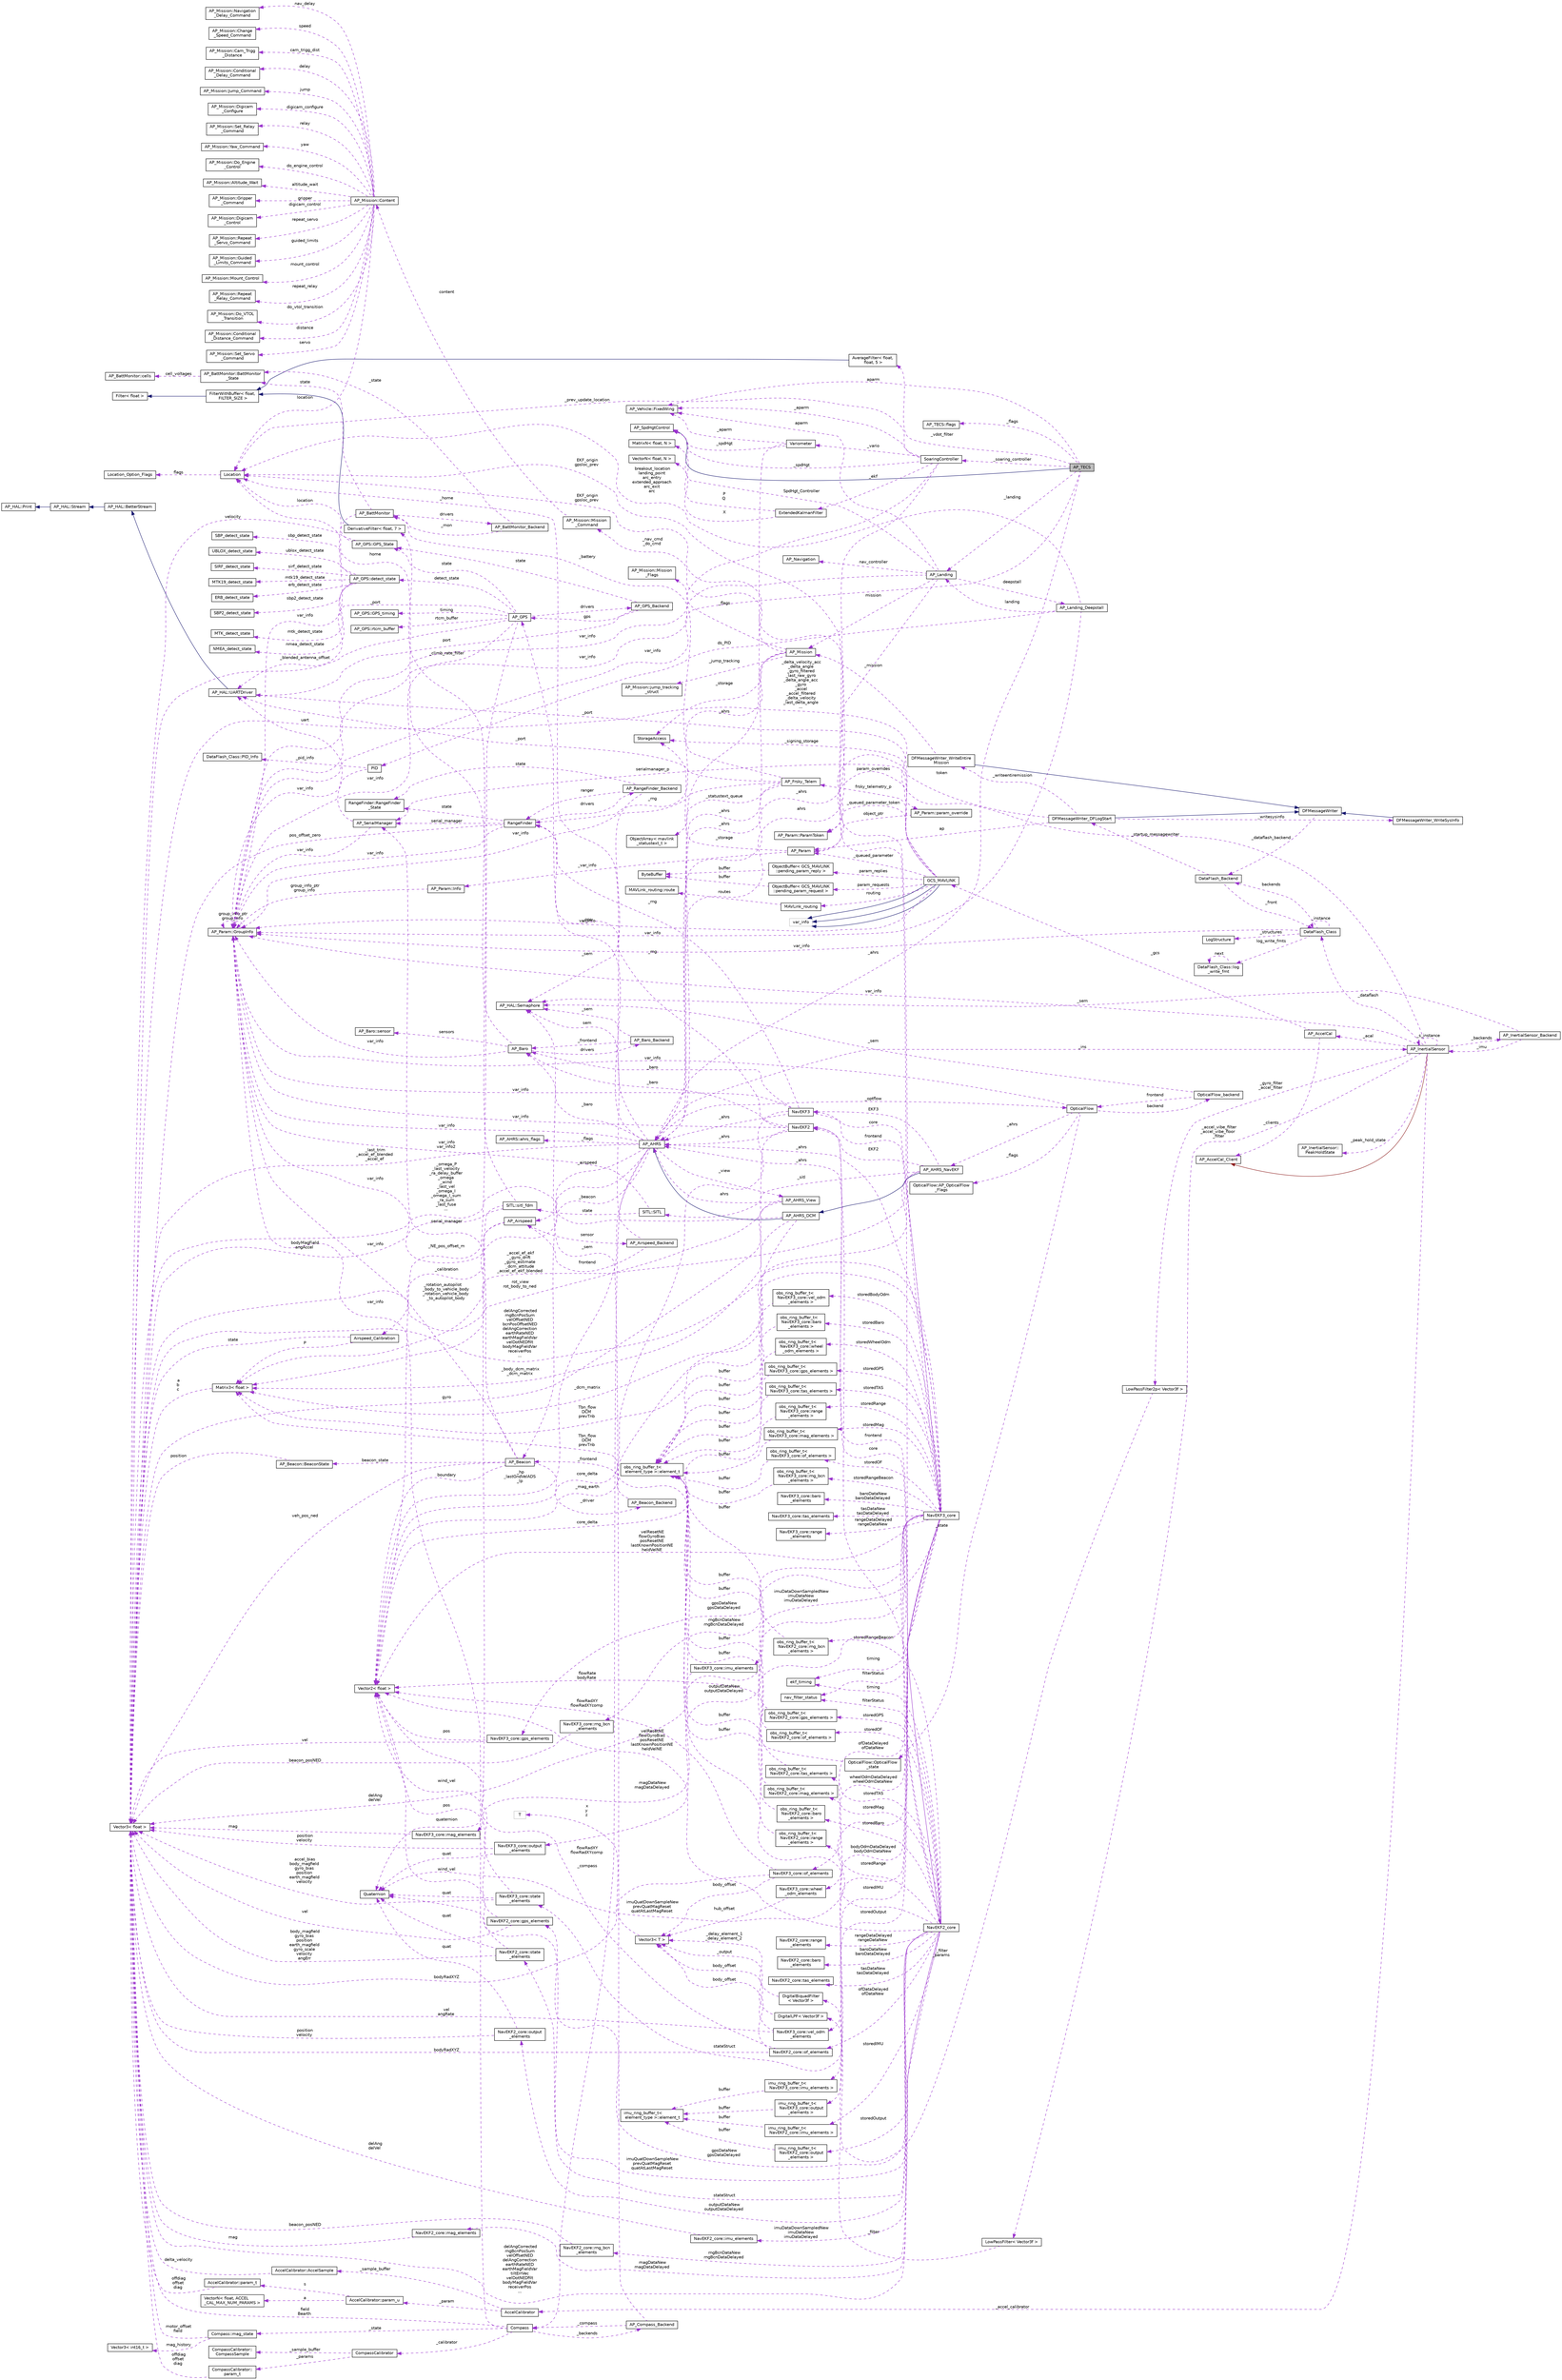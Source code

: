 digraph "AP_TECS"
{
 // INTERACTIVE_SVG=YES
  edge [fontname="Helvetica",fontsize="10",labelfontname="Helvetica",labelfontsize="10"];
  node [fontname="Helvetica",fontsize="10",shape=record];
  rankdir="LR";
  Node1 [label="AP_TECS",height=0.2,width=0.4,color="black", fillcolor="grey75", style="filled", fontcolor="black"];
  Node2 -> Node1 [dir="back",color="midnightblue",fontsize="10",style="solid",fontname="Helvetica"];
  Node2 [label="AP_SpdHgtControl",height=0.2,width=0.4,color="black", fillcolor="white", style="filled",URL="$classAP__SpdHgtControl.html"];
  Node3 -> Node1 [dir="back",color="darkorchid3",fontsize="10",style="dashed",label=" _vdot_filter" ,fontname="Helvetica"];
  Node3 [label="AverageFilter\< float,\l float, 5 \>",height=0.2,width=0.4,color="black", fillcolor="white", style="filled",URL="$classAverageFilter.html"];
  Node4 -> Node3 [dir="back",color="midnightblue",fontsize="10",style="solid",fontname="Helvetica"];
  Node4 [label="FilterWithBuffer\< float,\l FILTER_SIZE \>",height=0.2,width=0.4,color="black", fillcolor="white", style="filled",URL="$classFilterWithBuffer.html"];
  Node5 -> Node4 [dir="back",color="midnightblue",fontsize="10",style="solid",fontname="Helvetica"];
  Node5 [label="Filter\< float \>",height=0.2,width=0.4,color="black", fillcolor="white", style="filled",URL="$classFilter.html"];
  Node6 -> Node1 [dir="back",color="darkorchid3",fontsize="10",style="dashed",label=" _flags" ,fontname="Helvetica"];
  Node6 [label="AP_TECS::flags",height=0.2,width=0.4,color="black", fillcolor="white", style="filled",URL="$structAP__TECS_1_1flags.html"];
  Node7 -> Node1 [dir="back",color="darkorchid3",fontsize="10",style="dashed",label=" _soaring_controller" ,fontname="Helvetica"];
  Node7 [label="SoaringController",height=0.2,width=0.4,color="black", fillcolor="white", style="filled",URL="$classSoaringController.html"];
  Node8 -> Node7 [dir="back",color="darkorchid3",fontsize="10",style="dashed",label=" var_info" ,fontname="Helvetica"];
  Node8 [label="AP_Param::GroupInfo",height=0.2,width=0.4,color="black", fillcolor="white", style="filled",URL="$structAP__Param_1_1GroupInfo.html"];
  Node8 -> Node8 [dir="back",color="darkorchid3",fontsize="10",style="dashed",label=" group_info_ptr\ngroup_info" ,fontname="Helvetica"];
  Node2 -> Node7 [dir="back",color="darkorchid3",fontsize="10",style="dashed",label=" _spdHgt" ,fontname="Helvetica"];
  Node9 -> Node7 [dir="back",color="darkorchid3",fontsize="10",style="dashed",label=" _aparm" ,fontname="Helvetica"];
  Node9 [label="AP_Vehicle::FixedWing",height=0.2,width=0.4,color="black", fillcolor="white", style="filled",URL="$structAP__Vehicle_1_1FixedWing.html"];
  Node10 -> Node7 [dir="back",color="darkorchid3",fontsize="10",style="dashed",label=" _ahrs" ,fontname="Helvetica"];
  Node10 [label="AP_AHRS",height=0.2,width=0.4,color="black", fillcolor="white", style="filled",URL="$classAP__AHRS.html"];
  Node11 -> Node10 [dir="back",color="darkorchid3",fontsize="10",style="dashed",label=" _rotation_autopilot\l_body_to_vehicle_body\n_rotation_vehicle_body\l_to_autopilot_body" ,fontname="Helvetica"];
  Node11 [label="Matrix3\< float \>",height=0.2,width=0.4,color="black", fillcolor="white", style="filled",URL="$classMatrix3.html"];
  Node12 -> Node11 [dir="back",color="darkorchid3",fontsize="10",style="dashed",label=" a\nb\nc" ,fontname="Helvetica"];
  Node12 [label="Vector3\< float \>",height=0.2,width=0.4,color="black", fillcolor="white", style="filled",URL="$classVector3.html"];
  Node13 -> Node10 [dir="back",color="darkorchid3",fontsize="10",style="dashed",label=" _flags" ,fontname="Helvetica"];
  Node13 [label="AP_AHRS::ahrs_flags",height=0.2,width=0.4,color="black", fillcolor="white", style="filled",URL="$structAP__AHRS_1_1ahrs__flags.html"];
  Node14 -> Node10 [dir="back",color="darkorchid3",fontsize="10",style="dashed",label=" _baro" ,fontname="Helvetica"];
  Node14 [label="AP_Baro",height=0.2,width=0.4,color="black", fillcolor="white", style="filled",URL="$classAP__Baro.html"];
  Node15 -> Node14 [dir="back",color="darkorchid3",fontsize="10",style="dashed",label=" sensors" ,fontname="Helvetica"];
  Node15 [label="AP_Baro::sensor",height=0.2,width=0.4,color="black", fillcolor="white", style="filled",URL="$structAP__Baro_1_1sensor.html"];
  Node16 -> Node14 [dir="back",color="darkorchid3",fontsize="10",style="dashed",label=" _climb_rate_filter" ,fontname="Helvetica"];
  Node16 [label="DerivativeFilter\< float, 7 \>",height=0.2,width=0.4,color="black", fillcolor="white", style="filled",URL="$classDerivativeFilter.html"];
  Node4 -> Node16 [dir="back",color="midnightblue",fontsize="10",style="solid",fontname="Helvetica"];
  Node8 -> Node14 [dir="back",color="darkorchid3",fontsize="10",style="dashed",label=" var_info" ,fontname="Helvetica"];
  Node17 -> Node14 [dir="back",color="darkorchid3",fontsize="10",style="dashed",label=" drivers" ,fontname="Helvetica"];
  Node17 [label="AP_Baro_Backend",height=0.2,width=0.4,color="black", fillcolor="white", style="filled",URL="$classAP__Baro__Backend.html"];
  Node14 -> Node17 [dir="back",color="darkorchid3",fontsize="10",style="dashed",label=" _frontend" ,fontname="Helvetica"];
  Node18 -> Node17 [dir="back",color="darkorchid3",fontsize="10",style="dashed",label=" _sem" ,fontname="Helvetica"];
  Node18 [label="AP_HAL::Semaphore",height=0.2,width=0.4,color="black", fillcolor="white", style="filled",URL="$classAP__HAL_1_1Semaphore.html"];
  Node19 -> Node10 [dir="back",color="darkorchid3",fontsize="10",style="dashed",label=" _optflow" ,fontname="Helvetica"];
  Node19 [label="OpticalFlow",height=0.2,width=0.4,color="black", fillcolor="white", style="filled",URL="$classOpticalFlow.html"];
  Node20 -> Node19 [dir="back",color="darkorchid3",fontsize="10",style="dashed",label=" _ahrs" ,fontname="Helvetica"];
  Node20 [label="AP_AHRS_NavEKF",height=0.2,width=0.4,color="black", fillcolor="white", style="filled",URL="$classAP__AHRS__NavEKF.html"];
  Node21 -> Node20 [dir="back",color="midnightblue",fontsize="10",style="solid",fontname="Helvetica"];
  Node21 [label="AP_AHRS_DCM",height=0.2,width=0.4,color="black", fillcolor="white", style="filled",URL="$classAP__AHRS__DCM.html"];
  Node10 -> Node21 [dir="back",color="midnightblue",fontsize="10",style="solid",fontname="Helvetica"];
  Node11 -> Node21 [dir="back",color="darkorchid3",fontsize="10",style="dashed",label=" _body_dcm_matrix\n_dcm_matrix" ,fontname="Helvetica"];
  Node12 -> Node21 [dir="back",color="darkorchid3",fontsize="10",style="dashed",label=" _omega_P\n_last_velocity\n_ra_delay_buffer\n_omega\n_wind\n_last_vel\n_omega_I\n_omega_I_sum\n_ra_sum\n_last_fuse\n..." ,fontname="Helvetica"];
  Node22 -> Node21 [dir="back",color="darkorchid3",fontsize="10",style="dashed",label=" _mag_earth" ,fontname="Helvetica"];
  Node22 [label="Vector2\< float \>",height=0.2,width=0.4,color="black", fillcolor="white", style="filled",URL="$structVector2.html"];
  Node11 -> Node20 [dir="back",color="darkorchid3",fontsize="10",style="dashed",label=" _dcm_matrix" ,fontname="Helvetica"];
  Node23 -> Node20 [dir="back",color="darkorchid3",fontsize="10",style="dashed",label=" EKF2" ,fontname="Helvetica"];
  Node23 [label="NavEKF2",height=0.2,width=0.4,color="black", fillcolor="white", style="filled",URL="$classNavEKF2.html"];
  Node14 -> Node23 [dir="back",color="darkorchid3",fontsize="10",style="dashed",label=" _baro" ,fontname="Helvetica"];
  Node8 -> Node23 [dir="back",color="darkorchid3",fontsize="10",style="dashed",label=" var_info" ,fontname="Helvetica"];
  Node22 -> Node23 [dir="back",color="darkorchid3",fontsize="10",style="dashed",label=" core_delta" ,fontname="Helvetica"];
  Node24 -> Node23 [dir="back",color="darkorchid3",fontsize="10",style="dashed",label=" _rng" ,fontname="Helvetica"];
  Node24 [label="RangeFinder",height=0.2,width=0.4,color="black", fillcolor="white", style="filled",URL="$classRangeFinder.html"];
  Node25 -> Node24 [dir="back",color="darkorchid3",fontsize="10",style="dashed",label=" serial_manager" ,fontname="Helvetica"];
  Node25 [label="AP_SerialManager",height=0.2,width=0.4,color="black", fillcolor="white", style="filled",URL="$classAP__SerialManager.html"];
  Node26 -> Node25 [dir="back",color="darkorchid3",fontsize="10",style="dashed",label=" uart" ,fontname="Helvetica"];
  Node26 [label="AP_HAL::UARTDriver",height=0.2,width=0.4,color="black", fillcolor="white", style="filled",URL="$classAP__HAL_1_1UARTDriver.html"];
  Node27 -> Node26 [dir="back",color="midnightblue",fontsize="10",style="solid",fontname="Helvetica"];
  Node27 [label="AP_HAL::BetterStream",height=0.2,width=0.4,color="black", fillcolor="white", style="filled",URL="$classAP__HAL_1_1BetterStream.html"];
  Node28 -> Node27 [dir="back",color="midnightblue",fontsize="10",style="solid",fontname="Helvetica"];
  Node28 [label="AP_HAL::Stream",height=0.2,width=0.4,color="black", fillcolor="white", style="filled",URL="$classAP__HAL_1_1Stream.html"];
  Node29 -> Node28 [dir="back",color="midnightblue",fontsize="10",style="solid",fontname="Helvetica"];
  Node29 [label="AP_HAL::Print",height=0.2,width=0.4,color="black", fillcolor="white", style="filled",URL="$classAP__HAL_1_1Print.html"];
  Node8 -> Node25 [dir="back",color="darkorchid3",fontsize="10",style="dashed",label=" var_info" ,fontname="Helvetica"];
  Node30 -> Node24 [dir="back",color="darkorchid3",fontsize="10",style="dashed",label=" state" ,fontname="Helvetica"];
  Node30 [label="RangeFinder::RangeFinder\l_State",height=0.2,width=0.4,color="black", fillcolor="white", style="filled",URL="$structRangeFinder_1_1RangeFinder__State.html"];
  Node8 -> Node24 [dir="back",color="darkorchid3",fontsize="10",style="dashed",label=" var_info" ,fontname="Helvetica"];
  Node12 -> Node24 [dir="back",color="darkorchid3",fontsize="10",style="dashed",label=" pos_offset_zero" ,fontname="Helvetica"];
  Node31 -> Node24 [dir="back",color="darkorchid3",fontsize="10",style="dashed",label=" drivers" ,fontname="Helvetica"];
  Node31 [label="AP_RangeFinder_Backend",height=0.2,width=0.4,color="black", fillcolor="white", style="filled",URL="$classAP__RangeFinder__Backend.html"];
  Node30 -> Node31 [dir="back",color="darkorchid3",fontsize="10",style="dashed",label=" state" ,fontname="Helvetica"];
  Node18 -> Node31 [dir="back",color="darkorchid3",fontsize="10",style="dashed",label=" _sem" ,fontname="Helvetica"];
  Node24 -> Node31 [dir="back",color="darkorchid3",fontsize="10",style="dashed",label=" ranger" ,fontname="Helvetica"];
  Node10 -> Node23 [dir="back",color="darkorchid3",fontsize="10",style="dashed",label=" _ahrs" ,fontname="Helvetica"];
  Node32 -> Node23 [dir="back",color="darkorchid3",fontsize="10",style="dashed",label=" core" ,fontname="Helvetica"];
  Node32 [label="NavEKF2_core",height=0.2,width=0.4,color="black", fillcolor="white", style="filled",URL="$classNavEKF2__core.html"];
  Node33 -> Node32 [dir="back",color="darkorchid3",fontsize="10",style="dashed",label=" magDataNew\nmagDataDelayed" ,fontname="Helvetica"];
  Node33 [label="NavEKF2_core::mag_elements",height=0.2,width=0.4,color="black", fillcolor="white", style="filled",URL="$structNavEKF2__core_1_1mag__elements.html"];
  Node12 -> Node33 [dir="back",color="darkorchid3",fontsize="10",style="dashed",label=" mag" ,fontname="Helvetica"];
  Node11 -> Node32 [dir="back",color="darkorchid3",fontsize="10",style="dashed",label=" Tbn_flow\nDCM\nprevTnb" ,fontname="Helvetica"];
  Node23 -> Node32 [dir="back",color="darkorchid3",fontsize="10",style="dashed",label=" frontend" ,fontname="Helvetica"];
  Node34 -> Node32 [dir="back",color="darkorchid3",fontsize="10",style="dashed",label=" baroDataNew\nbaroDataDelayed" ,fontname="Helvetica"];
  Node34 [label="NavEKF2_core::baro\l_elements",height=0.2,width=0.4,color="black", fillcolor="white", style="filled",URL="$structNavEKF2__core_1_1baro__elements.html"];
  Node35 -> Node32 [dir="back",color="darkorchid3",fontsize="10",style="dashed",label=" storedIMU" ,fontname="Helvetica"];
  Node35 [label="imu_ring_buffer_t\<\l NavEKF2_core::imu_elements \>",height=0.2,width=0.4,color="black", fillcolor="white", style="filled",URL="$classimu__ring__buffer__t.html"];
  Node36 -> Node35 [dir="back",color="darkorchid3",fontsize="10",style="dashed",label=" buffer" ,fontname="Helvetica"];
  Node36 [label="imu_ring_buffer_t\<\l element_type \>::element_t",height=0.2,width=0.4,color="black", fillcolor="white", style="filled",URL="$structimu__ring__buffer__t_1_1element__t.html"];
  Node37 -> Node32 [dir="back",color="darkorchid3",fontsize="10",style="dashed",label=" rngBcnDataNew\nrngBcnDataDelayed" ,fontname="Helvetica"];
  Node37 [label="NavEKF2_core::rng_bcn\l_elements",height=0.2,width=0.4,color="black", fillcolor="white", style="filled",URL="$structNavEKF2__core_1_1rng__bcn__elements.html"];
  Node12 -> Node37 [dir="back",color="darkorchid3",fontsize="10",style="dashed",label=" beacon_posNED" ,fontname="Helvetica"];
  Node38 -> Node32 [dir="back",color="darkorchid3",fontsize="10",style="dashed",label=" ofDataDelayed\nofDataNew" ,fontname="Helvetica"];
  Node38 [label="NavEKF2_core::of_elements",height=0.2,width=0.4,color="black", fillcolor="white", style="filled",URL="$structNavEKF2__core_1_1of__elements.html"];
  Node12 -> Node38 [dir="back",color="darkorchid3",fontsize="10",style="dashed",label=" bodyRadXYZ" ,fontname="Helvetica"];
  Node39 -> Node38 [dir="back",color="darkorchid3",fontsize="10",style="dashed",label=" body_offset" ,fontname="Helvetica"];
  Node39 [label="Vector3\< T \>",height=0.2,width=0.4,color="black", fillcolor="white", style="filled",URL="$classVector3.html"];
  Node40 -> Node39 [dir="back",color="darkorchid3",fontsize="10",style="dashed",label=" x\ny\nz" ,fontname="Helvetica"];
  Node40 [label="T",height=0.2,width=0.4,color="grey75", fillcolor="white", style="filled"];
  Node22 -> Node38 [dir="back",color="darkorchid3",fontsize="10",style="dashed",label=" flowRadXY\nflowRadXYcomp" ,fontname="Helvetica"];
  Node41 -> Node32 [dir="back",color="darkorchid3",fontsize="10",style="dashed",label=" storedGPS" ,fontname="Helvetica"];
  Node41 [label="obs_ring_buffer_t\<\l NavEKF2_core::gps_elements \>",height=0.2,width=0.4,color="black", fillcolor="white", style="filled",URL="$classobs__ring__buffer__t.html"];
  Node42 -> Node41 [dir="back",color="darkorchid3",fontsize="10",style="dashed",label=" buffer" ,fontname="Helvetica"];
  Node42 [label="obs_ring_buffer_t\<\l element_type \>::element_t",height=0.2,width=0.4,color="black", fillcolor="white", style="filled",URL="$structobs__ring__buffer__t_1_1element__t.html"];
  Node43 -> Node32 [dir="back",color="darkorchid3",fontsize="10",style="dashed",label=" timing" ,fontname="Helvetica"];
  Node43 [label="ekf_timing",height=0.2,width=0.4,color="black", fillcolor="white", style="filled",URL="$structekf__timing.html"];
  Node44 -> Node32 [dir="back",color="darkorchid3",fontsize="10",style="dashed",label=" tasDataNew\ntasDataDelayed" ,fontname="Helvetica"];
  Node44 [label="NavEKF2_core::tas_elements",height=0.2,width=0.4,color="black", fillcolor="white", style="filled",URL="$structNavEKF2__core_1_1tas__elements.html"];
  Node45 -> Node32 [dir="back",color="darkorchid3",fontsize="10",style="dashed",label=" imuQuatDownSampleNew\nprevQuatMagReset\nquatAtLastMagReset" ,fontname="Helvetica"];
  Node45 [label="Quaternion",height=0.2,width=0.4,color="black", fillcolor="white", style="filled",URL="$classQuaternion.html"];
  Node46 -> Node32 [dir="back",color="darkorchid3",fontsize="10",style="dashed",label=" stateStruct" ,fontname="Helvetica"];
  Node46 [label="NavEKF2_core::state\l_elements",height=0.2,width=0.4,color="black", fillcolor="white", style="filled",URL="$structNavEKF2__core_1_1state__elements.html"];
  Node45 -> Node46 [dir="back",color="darkorchid3",fontsize="10",style="dashed",label=" quat" ,fontname="Helvetica"];
  Node12 -> Node46 [dir="back",color="darkorchid3",fontsize="10",style="dashed",label=" body_magfield\ngyro_bias\nposition\nearth_magfield\ngyro_scale\nvelocity\nangErr" ,fontname="Helvetica"];
  Node22 -> Node46 [dir="back",color="darkorchid3",fontsize="10",style="dashed",label=" wind_vel" ,fontname="Helvetica"];
  Node47 -> Node32 [dir="back",color="darkorchid3",fontsize="10",style="dashed",label=" storedOF" ,fontname="Helvetica"];
  Node47 [label="obs_ring_buffer_t\<\l NavEKF2_core::of_elements \>",height=0.2,width=0.4,color="black", fillcolor="white", style="filled",URL="$classobs__ring__buffer__t.html"];
  Node42 -> Node47 [dir="back",color="darkorchid3",fontsize="10",style="dashed",label=" buffer" ,fontname="Helvetica"];
  Node48 -> Node32 [dir="back",color="darkorchid3",fontsize="10",style="dashed",label=" imuDataDownSampledNew\nimuDataNew\nimuDataDelayed" ,fontname="Helvetica"];
  Node48 [label="NavEKF2_core::imu_elements",height=0.2,width=0.4,color="black", fillcolor="white", style="filled",URL="$structNavEKF2__core_1_1imu__elements.html"];
  Node12 -> Node48 [dir="back",color="darkorchid3",fontsize="10",style="dashed",label=" delAng\ndelVel" ,fontname="Helvetica"];
  Node12 -> Node32 [dir="back",color="darkorchid3",fontsize="10",style="dashed",label=" delAngCorrected\nrngBcnPosSum\nvelOffsetNED\ndelAngCorrection\nearthRateNED\nearthMagFieldVar\ntiltErrVec\nvelDotNEDfilt\nbodyMagFieldVar\nreceiverPos\n..." ,fontname="Helvetica"];
  Node49 -> Node32 [dir="back",color="darkorchid3",fontsize="10",style="dashed",label=" filterStatus" ,fontname="Helvetica"];
  Node49 [label="nav_filter_status",height=0.2,width=0.4,color="black", fillcolor="white", style="filled",URL="$unionnav__filter__status.html"];
  Node50 -> Node32 [dir="back",color="darkorchid3",fontsize="10",style="dashed",label=" outputDataNew\noutputDataDelayed" ,fontname="Helvetica"];
  Node50 [label="NavEKF2_core::output\l_elements",height=0.2,width=0.4,color="black", fillcolor="white", style="filled",URL="$structNavEKF2__core_1_1output__elements.html"];
  Node45 -> Node50 [dir="back",color="darkorchid3",fontsize="10",style="dashed",label=" quat" ,fontname="Helvetica"];
  Node12 -> Node50 [dir="back",color="darkorchid3",fontsize="10",style="dashed",label=" position\nvelocity" ,fontname="Helvetica"];
  Node51 -> Node32 [dir="back",color="darkorchid3",fontsize="10",style="dashed",label=" gpsDataNew\ngpsDataDelayed" ,fontname="Helvetica"];
  Node51 [label="NavEKF2_core::gps_elements",height=0.2,width=0.4,color="black", fillcolor="white", style="filled",URL="$structNavEKF2__core_1_1gps__elements.html"];
  Node12 -> Node51 [dir="back",color="darkorchid3",fontsize="10",style="dashed",label=" vel" ,fontname="Helvetica"];
  Node22 -> Node51 [dir="back",color="darkorchid3",fontsize="10",style="dashed",label=" pos" ,fontname="Helvetica"];
  Node22 -> Node32 [dir="back",color="darkorchid3",fontsize="10",style="dashed",label=" velResetNE\nflowGyroBias\nposResetNE\nlastKnownPositionNE\nheldVelNE" ,fontname="Helvetica"];
  Node52 -> Node32 [dir="back",color="darkorchid3",fontsize="10",style="dashed",label=" storedBaro" ,fontname="Helvetica"];
  Node52 [label="obs_ring_buffer_t\<\l NavEKF2_core::baro\l_elements \>",height=0.2,width=0.4,color="black", fillcolor="white", style="filled",URL="$classobs__ring__buffer__t.html"];
  Node42 -> Node52 [dir="back",color="darkorchid3",fontsize="10",style="dashed",label=" buffer" ,fontname="Helvetica"];
  Node53 -> Node32 [dir="back",color="darkorchid3",fontsize="10",style="dashed",label=" storedRangeBeacon" ,fontname="Helvetica"];
  Node53 [label="obs_ring_buffer_t\<\l NavEKF2_core::rng_bcn\l_elements \>",height=0.2,width=0.4,color="black", fillcolor="white", style="filled",URL="$classobs__ring__buffer__t.html"];
  Node42 -> Node53 [dir="back",color="darkorchid3",fontsize="10",style="dashed",label=" buffer" ,fontname="Helvetica"];
  Node54 -> Node32 [dir="back",color="darkorchid3",fontsize="10",style="dashed",label=" storedRange" ,fontname="Helvetica"];
  Node54 [label="obs_ring_buffer_t\<\l NavEKF2_core::range\l_elements \>",height=0.2,width=0.4,color="black", fillcolor="white", style="filled",URL="$classobs__ring__buffer__t.html"];
  Node42 -> Node54 [dir="back",color="darkorchid3",fontsize="10",style="dashed",label=" buffer" ,fontname="Helvetica"];
  Node55 -> Node32 [dir="back",color="darkorchid3",fontsize="10",style="dashed",label=" storedTAS" ,fontname="Helvetica"];
  Node55 [label="obs_ring_buffer_t\<\l NavEKF2_core::tas_elements \>",height=0.2,width=0.4,color="black", fillcolor="white", style="filled",URL="$classobs__ring__buffer__t.html"];
  Node42 -> Node55 [dir="back",color="darkorchid3",fontsize="10",style="dashed",label=" buffer" ,fontname="Helvetica"];
  Node10 -> Node32 [dir="back",color="darkorchid3",fontsize="10",style="dashed",label=" _ahrs" ,fontname="Helvetica"];
  Node56 -> Node32 [dir="back",color="darkorchid3",fontsize="10",style="dashed",label=" storedMag" ,fontname="Helvetica"];
  Node56 [label="obs_ring_buffer_t\<\l NavEKF2_core::mag_elements \>",height=0.2,width=0.4,color="black", fillcolor="white", style="filled",URL="$classobs__ring__buffer__t.html"];
  Node42 -> Node56 [dir="back",color="darkorchid3",fontsize="10",style="dashed",label=" buffer" ,fontname="Helvetica"];
  Node57 -> Node32 [dir="back",color="darkorchid3",fontsize="10",style="dashed",label=" rangeDataDelayed\nrangeDataNew" ,fontname="Helvetica"];
  Node57 [label="NavEKF2_core::range\l_elements",height=0.2,width=0.4,color="black", fillcolor="white", style="filled",URL="$structNavEKF2__core_1_1range__elements.html"];
  Node58 -> Node32 [dir="back",color="darkorchid3",fontsize="10",style="dashed",label=" EKF_origin\ngpsloc_prev" ,fontname="Helvetica"];
  Node58 [label="Location",height=0.2,width=0.4,color="black", fillcolor="white", style="filled",URL="$structLocation.html"];
  Node59 -> Node58 [dir="back",color="darkorchid3",fontsize="10",style="dashed",label=" flags" ,fontname="Helvetica"];
  Node59 [label="Location_Option_Flags",height=0.2,width=0.4,color="black", fillcolor="white", style="filled",URL="$structLocation__Option__Flags.html"];
  Node60 -> Node32 [dir="back",color="darkorchid3",fontsize="10",style="dashed",label=" storedOutput" ,fontname="Helvetica"];
  Node60 [label="imu_ring_buffer_t\<\l NavEKF2_core::output\l_elements \>",height=0.2,width=0.4,color="black", fillcolor="white", style="filled",URL="$classimu__ring__buffer__t.html"];
  Node36 -> Node60 [dir="back",color="darkorchid3",fontsize="10",style="dashed",label=" buffer" ,fontname="Helvetica"];
  Node61 -> Node20 [dir="back",color="darkorchid3",fontsize="10",style="dashed",label=" EKF3" ,fontname="Helvetica"];
  Node61 [label="NavEKF3",height=0.2,width=0.4,color="black", fillcolor="white", style="filled",URL="$classNavEKF3.html"];
  Node62 -> Node61 [dir="back",color="darkorchid3",fontsize="10",style="dashed",label=" core" ,fontname="Helvetica"];
  Node62 [label="NavEKF3_core",height=0.2,width=0.4,color="black", fillcolor="white", style="filled",URL="$classNavEKF3__core.html"];
  Node63 -> Node62 [dir="back",color="darkorchid3",fontsize="10",style="dashed",label=" storedMag" ,fontname="Helvetica"];
  Node63 [label="obs_ring_buffer_t\<\l NavEKF3_core::mag_elements \>",height=0.2,width=0.4,color="black", fillcolor="white", style="filled",URL="$classobs__ring__buffer__t.html"];
  Node42 -> Node63 [dir="back",color="darkorchid3",fontsize="10",style="dashed",label=" buffer" ,fontname="Helvetica"];
  Node64 -> Node62 [dir="back",color="darkorchid3",fontsize="10",style="dashed",label=" outputDataNew\noutputDataDelayed" ,fontname="Helvetica"];
  Node64 [label="NavEKF3_core::output\l_elements",height=0.2,width=0.4,color="black", fillcolor="white", style="filled",URL="$structNavEKF3__core_1_1output__elements.html"];
  Node45 -> Node64 [dir="back",color="darkorchid3",fontsize="10",style="dashed",label=" quat" ,fontname="Helvetica"];
  Node12 -> Node64 [dir="back",color="darkorchid3",fontsize="10",style="dashed",label=" position\nvelocity" ,fontname="Helvetica"];
  Node65 -> Node62 [dir="back",color="darkorchid3",fontsize="10",style="dashed",label=" gpsDataNew\ngpsDataDelayed" ,fontname="Helvetica"];
  Node65 [label="NavEKF3_core::gps_elements",height=0.2,width=0.4,color="black", fillcolor="white", style="filled",URL="$structNavEKF3__core_1_1gps__elements.html"];
  Node12 -> Node65 [dir="back",color="darkorchid3",fontsize="10",style="dashed",label=" vel" ,fontname="Helvetica"];
  Node22 -> Node65 [dir="back",color="darkorchid3",fontsize="10",style="dashed",label=" pos" ,fontname="Helvetica"];
  Node11 -> Node62 [dir="back",color="darkorchid3",fontsize="10",style="dashed",label=" Tbn_flow\nDCM\nprevTnb" ,fontname="Helvetica"];
  Node61 -> Node62 [dir="back",color="darkorchid3",fontsize="10",style="dashed",label=" frontend" ,fontname="Helvetica"];
  Node66 -> Node62 [dir="back",color="darkorchid3",fontsize="10",style="dashed",label=" storedOF" ,fontname="Helvetica"];
  Node66 [label="obs_ring_buffer_t\<\l NavEKF3_core::of_elements \>",height=0.2,width=0.4,color="black", fillcolor="white", style="filled",URL="$classobs__ring__buffer__t.html"];
  Node42 -> Node66 [dir="back",color="darkorchid3",fontsize="10",style="dashed",label=" buffer" ,fontname="Helvetica"];
  Node43 -> Node62 [dir="back",color="darkorchid3",fontsize="10",style="dashed",label=" timing" ,fontname="Helvetica"];
  Node67 -> Node62 [dir="back",color="darkorchid3",fontsize="10",style="dashed",label=" wheelOdmDataDelayed\nwheelOdmDataNew" ,fontname="Helvetica"];
  Node67 [label="NavEKF3_core::wheel\l_odm_elements",height=0.2,width=0.4,color="black", fillcolor="white", style="filled",URL="$structNavEKF3__core_1_1wheel__odm__elements.html"];
  Node39 -> Node67 [dir="back",color="darkorchid3",fontsize="10",style="dashed",label=" hub_offset" ,fontname="Helvetica"];
  Node68 -> Node62 [dir="back",color="darkorchid3",fontsize="10",style="dashed",label=" bodyOdmDataDelayed\nbodyOdmDataNew" ,fontname="Helvetica"];
  Node68 [label="NavEKF3_core::vel_odm\l_elements",height=0.2,width=0.4,color="black", fillcolor="white", style="filled",URL="$structNavEKF3__core_1_1vel__odm__elements.html"];
  Node12 -> Node68 [dir="back",color="darkorchid3",fontsize="10",style="dashed",label=" vel\nangRate" ,fontname="Helvetica"];
  Node39 -> Node68 [dir="back",color="darkorchid3",fontsize="10",style="dashed",label=" body_offset" ,fontname="Helvetica"];
  Node45 -> Node62 [dir="back",color="darkorchid3",fontsize="10",style="dashed",label=" imuQuatDownSampleNew\nprevQuatMagReset\nquatAtLastMagReset" ,fontname="Helvetica"];
  Node69 -> Node62 [dir="back",color="darkorchid3",fontsize="10",style="dashed",label=" storedWheelOdm" ,fontname="Helvetica"];
  Node69 [label="obs_ring_buffer_t\<\l NavEKF3_core::wheel\l_odm_elements \>",height=0.2,width=0.4,color="black", fillcolor="white", style="filled",URL="$classobs__ring__buffer__t.html"];
  Node42 -> Node69 [dir="back",color="darkorchid3",fontsize="10",style="dashed",label=" buffer" ,fontname="Helvetica"];
  Node12 -> Node62 [dir="back",color="darkorchid3",fontsize="10",style="dashed",label=" delAngCorrected\nrngBcnPosSum\nvelOffsetNED\nbcnPosOffsetNED\ndelAngCorrection\nearthRateNED\nearthMagFieldVar\nvelDotNEDfilt\nbodyMagFieldVar\nreceiverPos\n..." ,fontname="Helvetica"];
  Node49 -> Node62 [dir="back",color="darkorchid3",fontsize="10",style="dashed",label=" filterStatus" ,fontname="Helvetica"];
  Node70 -> Node62 [dir="back",color="darkorchid3",fontsize="10",style="dashed",label=" magDataNew\nmagDataDelayed" ,fontname="Helvetica"];
  Node70 [label="NavEKF3_core::mag_elements",height=0.2,width=0.4,color="black", fillcolor="white", style="filled",URL="$structNavEKF3__core_1_1mag__elements.html"];
  Node12 -> Node70 [dir="back",color="darkorchid3",fontsize="10",style="dashed",label=" mag" ,fontname="Helvetica"];
  Node22 -> Node62 [dir="back",color="darkorchid3",fontsize="10",style="dashed",label=" velResetNE\nflowGyroBias\nposResetNE\nlastKnownPositionNE\nheldVelNE" ,fontname="Helvetica"];
  Node71 -> Node62 [dir="back",color="darkorchid3",fontsize="10",style="dashed",label=" storedGPS" ,fontname="Helvetica"];
  Node71 [label="obs_ring_buffer_t\<\l NavEKF3_core::gps_elements \>",height=0.2,width=0.4,color="black", fillcolor="white", style="filled",URL="$classobs__ring__buffer__t.html"];
  Node42 -> Node71 [dir="back",color="darkorchid3",fontsize="10",style="dashed",label=" buffer" ,fontname="Helvetica"];
  Node72 -> Node62 [dir="back",color="darkorchid3",fontsize="10",style="dashed",label=" stateStruct" ,fontname="Helvetica"];
  Node72 [label="NavEKF3_core::state\l_elements",height=0.2,width=0.4,color="black", fillcolor="white", style="filled",URL="$structNavEKF3__core_1_1state__elements.html"];
  Node45 -> Node72 [dir="back",color="darkorchid3",fontsize="10",style="dashed",label=" quat" ,fontname="Helvetica"];
  Node12 -> Node72 [dir="back",color="darkorchid3",fontsize="10",style="dashed",label=" accel_bias\nbody_magfield\ngyro_bias\nposition\nearth_magfield\nvelocity" ,fontname="Helvetica"];
  Node22 -> Node72 [dir="back",color="darkorchid3",fontsize="10",style="dashed",label=" wind_vel" ,fontname="Helvetica"];
  Node73 -> Node62 [dir="back",color="darkorchid3",fontsize="10",style="dashed",label=" storedRange" ,fontname="Helvetica"];
  Node73 [label="obs_ring_buffer_t\<\l NavEKF3_core::range\l_elements \>",height=0.2,width=0.4,color="black", fillcolor="white", style="filled",URL="$classobs__ring__buffer__t.html"];
  Node42 -> Node73 [dir="back",color="darkorchid3",fontsize="10",style="dashed",label=" buffer" ,fontname="Helvetica"];
  Node74 -> Node62 [dir="back",color="darkorchid3",fontsize="10",style="dashed",label=" rngBcnDataNew\nrngBcnDataDelayed" ,fontname="Helvetica"];
  Node74 [label="NavEKF3_core::rng_bcn\l_elements",height=0.2,width=0.4,color="black", fillcolor="white", style="filled",URL="$structNavEKF3__core_1_1rng__bcn__elements.html"];
  Node12 -> Node74 [dir="back",color="darkorchid3",fontsize="10",style="dashed",label=" beacon_posNED" ,fontname="Helvetica"];
  Node75 -> Node62 [dir="back",color="darkorchid3",fontsize="10",style="dashed",label=" baroDataNew\nbaroDataDelayed" ,fontname="Helvetica"];
  Node75 [label="NavEKF3_core::baro\l_elements",height=0.2,width=0.4,color="black", fillcolor="white", style="filled",URL="$structNavEKF3__core_1_1baro__elements.html"];
  Node10 -> Node62 [dir="back",color="darkorchid3",fontsize="10",style="dashed",label=" _ahrs" ,fontname="Helvetica"];
  Node76 -> Node62 [dir="back",color="darkorchid3",fontsize="10",style="dashed",label=" storedBaro" ,fontname="Helvetica"];
  Node76 [label="obs_ring_buffer_t\<\l NavEKF3_core::baro\l_elements \>",height=0.2,width=0.4,color="black", fillcolor="white", style="filled",URL="$classobs__ring__buffer__t.html"];
  Node42 -> Node76 [dir="back",color="darkorchid3",fontsize="10",style="dashed",label=" buffer" ,fontname="Helvetica"];
  Node58 -> Node62 [dir="back",color="darkorchid3",fontsize="10",style="dashed",label=" EKF_origin\ngpsloc_prev" ,fontname="Helvetica"];
  Node77 -> Node62 [dir="back",color="darkorchid3",fontsize="10",style="dashed",label=" tasDataNew\ntasDataDelayed" ,fontname="Helvetica"];
  Node77 [label="NavEKF3_core::tas_elements",height=0.2,width=0.4,color="black", fillcolor="white", style="filled",URL="$structNavEKF3__core_1_1tas__elements.html"];
  Node78 -> Node62 [dir="back",color="darkorchid3",fontsize="10",style="dashed",label=" storedIMU" ,fontname="Helvetica"];
  Node78 [label="imu_ring_buffer_t\<\l NavEKF3_core::imu_elements \>",height=0.2,width=0.4,color="black", fillcolor="white", style="filled",URL="$classimu__ring__buffer__t.html"];
  Node36 -> Node78 [dir="back",color="darkorchid3",fontsize="10",style="dashed",label=" buffer" ,fontname="Helvetica"];
  Node79 -> Node62 [dir="back",color="darkorchid3",fontsize="10",style="dashed",label=" storedRangeBeacon" ,fontname="Helvetica"];
  Node79 [label="obs_ring_buffer_t\<\l NavEKF3_core::rng_bcn\l_elements \>",height=0.2,width=0.4,color="black", fillcolor="white", style="filled",URL="$classobs__ring__buffer__t.html"];
  Node42 -> Node79 [dir="back",color="darkorchid3",fontsize="10",style="dashed",label=" buffer" ,fontname="Helvetica"];
  Node80 -> Node62 [dir="back",color="darkorchid3",fontsize="10",style="dashed",label=" storedBodyOdm" ,fontname="Helvetica"];
  Node80 [label="obs_ring_buffer_t\<\l NavEKF3_core::vel_odm\l_elements \>",height=0.2,width=0.4,color="black", fillcolor="white", style="filled",URL="$classobs__ring__buffer__t.html"];
  Node42 -> Node80 [dir="back",color="darkorchid3",fontsize="10",style="dashed",label=" buffer" ,fontname="Helvetica"];
  Node81 -> Node62 [dir="back",color="darkorchid3",fontsize="10",style="dashed",label=" ofDataDelayed\nofDataNew" ,fontname="Helvetica"];
  Node81 [label="NavEKF3_core::of_elements",height=0.2,width=0.4,color="black", fillcolor="white", style="filled",URL="$structNavEKF3__core_1_1of__elements.html"];
  Node12 -> Node81 [dir="back",color="darkorchid3",fontsize="10",style="dashed",label=" bodyRadXYZ" ,fontname="Helvetica"];
  Node39 -> Node81 [dir="back",color="darkorchid3",fontsize="10",style="dashed",label=" body_offset" ,fontname="Helvetica"];
  Node22 -> Node81 [dir="back",color="darkorchid3",fontsize="10",style="dashed",label=" flowRadXY\nflowRadXYcomp" ,fontname="Helvetica"];
  Node82 -> Node62 [dir="back",color="darkorchid3",fontsize="10",style="dashed",label=" rangeDataDelayed\nrangeDataNew" ,fontname="Helvetica"];
  Node82 [label="NavEKF3_core::range\l_elements",height=0.2,width=0.4,color="black", fillcolor="white", style="filled",URL="$structNavEKF3__core_1_1range__elements.html"];
  Node83 -> Node62 [dir="back",color="darkorchid3",fontsize="10",style="dashed",label=" imuDataDownSampledNew\nimuDataNew\nimuDataDelayed" ,fontname="Helvetica"];
  Node83 [label="NavEKF3_core::imu_elements",height=0.2,width=0.4,color="black", fillcolor="white", style="filled",URL="$structNavEKF3__core_1_1imu__elements.html"];
  Node12 -> Node83 [dir="back",color="darkorchid3",fontsize="10",style="dashed",label=" delAng\ndelVel" ,fontname="Helvetica"];
  Node84 -> Node62 [dir="back",color="darkorchid3",fontsize="10",style="dashed",label=" storedOutput" ,fontname="Helvetica"];
  Node84 [label="imu_ring_buffer_t\<\l NavEKF3_core::output\l_elements \>",height=0.2,width=0.4,color="black", fillcolor="white", style="filled",URL="$classimu__ring__buffer__t.html"];
  Node36 -> Node84 [dir="back",color="darkorchid3",fontsize="10",style="dashed",label=" buffer" ,fontname="Helvetica"];
  Node85 -> Node62 [dir="back",color="darkorchid3",fontsize="10",style="dashed",label=" storedTAS" ,fontname="Helvetica"];
  Node85 [label="obs_ring_buffer_t\<\l NavEKF3_core::tas_elements \>",height=0.2,width=0.4,color="black", fillcolor="white", style="filled",URL="$classobs__ring__buffer__t.html"];
  Node42 -> Node85 [dir="back",color="darkorchid3",fontsize="10",style="dashed",label=" buffer" ,fontname="Helvetica"];
  Node14 -> Node61 [dir="back",color="darkorchid3",fontsize="10",style="dashed",label=" _baro" ,fontname="Helvetica"];
  Node8 -> Node61 [dir="back",color="darkorchid3",fontsize="10",style="dashed",label=" var_info" ,fontname="Helvetica"];
  Node22 -> Node61 [dir="back",color="darkorchid3",fontsize="10",style="dashed",label=" core_delta" ,fontname="Helvetica"];
  Node24 -> Node61 [dir="back",color="darkorchid3",fontsize="10",style="dashed",label=" _rng" ,fontname="Helvetica"];
  Node10 -> Node61 [dir="back",color="darkorchid3",fontsize="10",style="dashed",label=" _ahrs" ,fontname="Helvetica"];
  Node86 -> Node20 [dir="back",color="darkorchid3",fontsize="10",style="dashed",label=" _sitl" ,fontname="Helvetica"];
  Node86 [label="SITL::SITL",height=0.2,width=0.4,color="black", fillcolor="white", style="filled",URL="$classSITL_1_1SITL.html"];
  Node8 -> Node86 [dir="back",color="darkorchid3",fontsize="10",style="dashed",label=" var_info\nvar_info2" ,fontname="Helvetica"];
  Node87 -> Node86 [dir="back",color="darkorchid3",fontsize="10",style="dashed",label=" state" ,fontname="Helvetica"];
  Node87 [label="SITL::sitl_fdm",height=0.2,width=0.4,color="black", fillcolor="white", style="filled",URL="$structSITL_1_1sitl__fdm.html"];
  Node45 -> Node87 [dir="back",color="darkorchid3",fontsize="10",style="dashed",label=" quaternion" ,fontname="Helvetica"];
  Node12 -> Node87 [dir="back",color="darkorchid3",fontsize="10",style="dashed",label=" bodyMagField\nangAccel" ,fontname="Helvetica"];
  Node58 -> Node87 [dir="back",color="darkorchid3",fontsize="10",style="dashed",label=" home" ,fontname="Helvetica"];
  Node12 -> Node20 [dir="back",color="darkorchid3",fontsize="10",style="dashed",label=" _accel_ef_ekf\n_gyro_drift\n_gyro_estimate\n_dcm_attitude\n_accel_ef_ekf_blended" ,fontname="Helvetica"];
  Node8 -> Node19 [dir="back",color="darkorchid3",fontsize="10",style="dashed",label=" var_info" ,fontname="Helvetica"];
  Node88 -> Node19 [dir="back",color="darkorchid3",fontsize="10",style="dashed",label=" _state" ,fontname="Helvetica"];
  Node88 [label="OpticalFlow::OpticalFlow\l_state",height=0.2,width=0.4,color="black", fillcolor="white", style="filled",URL="$structOpticalFlow_1_1OpticalFlow__state.html"];
  Node22 -> Node88 [dir="back",color="darkorchid3",fontsize="10",style="dashed",label=" flowRate\nbodyRate" ,fontname="Helvetica"];
  Node89 -> Node19 [dir="back",color="darkorchid3",fontsize="10",style="dashed",label=" backend" ,fontname="Helvetica"];
  Node89 [label="OpticalFlow_backend",height=0.2,width=0.4,color="black", fillcolor="white", style="filled",URL="$classOpticalFlow__backend.html"];
  Node19 -> Node89 [dir="back",color="darkorchid3",fontsize="10",style="dashed",label=" frontend" ,fontname="Helvetica"];
  Node18 -> Node89 [dir="back",color="darkorchid3",fontsize="10",style="dashed",label=" _sem" ,fontname="Helvetica"];
  Node90 -> Node19 [dir="back",color="darkorchid3",fontsize="10",style="dashed",label=" _flags" ,fontname="Helvetica"];
  Node90 [label="OpticalFlow::AP_OpticalFlow\l_Flags",height=0.2,width=0.4,color="black", fillcolor="white", style="filled",URL="$structOpticalFlow_1_1AP__OpticalFlow__Flags.html"];
  Node8 -> Node10 [dir="back",color="darkorchid3",fontsize="10",style="dashed",label=" var_info" ,fontname="Helvetica"];
  Node91 -> Node10 [dir="back",color="darkorchid3",fontsize="10",style="dashed",label=" _view" ,fontname="Helvetica"];
  Node91 [label="AP_AHRS_View",height=0.2,width=0.4,color="black", fillcolor="white", style="filled",URL="$classAP__AHRS__View.html"];
  Node11 -> Node91 [dir="back",color="darkorchid3",fontsize="10",style="dashed",label=" rot_view\nrot_body_to_ned" ,fontname="Helvetica"];
  Node12 -> Node91 [dir="back",color="darkorchid3",fontsize="10",style="dashed",label=" gyro" ,fontname="Helvetica"];
  Node10 -> Node91 [dir="back",color="darkorchid3",fontsize="10",style="dashed",label=" ahrs" ,fontname="Helvetica"];
  Node12 -> Node10 [dir="back",color="darkorchid3",fontsize="10",style="dashed",label=" _last_trim\n_accel_ef_blended\n_accel_ef" ,fontname="Helvetica"];
  Node92 -> Node10 [dir="back",color="darkorchid3",fontsize="10",style="dashed",label=" _ins" ,fontname="Helvetica"];
  Node92 [label="AP_InertialSensor",height=0.2,width=0.4,color="black", fillcolor="white", style="filled",URL="$classAP__InertialSensor.html"];
  Node93 -> Node92 [dir="back",color="firebrick4",fontsize="10",style="solid",fontname="Helvetica"];
  Node93 [label="AP_AccelCal_Client",height=0.2,width=0.4,color="black", fillcolor="white", style="filled",URL="$classAP__AccelCal__Client.html"];
  Node94 -> Node92 [dir="back",color="darkorchid3",fontsize="10",style="dashed",label=" _peak_hold_state" ,fontname="Helvetica"];
  Node94 [label="AP_InertialSensor::\lPeakHoldState",height=0.2,width=0.4,color="black", fillcolor="white", style="filled",URL="$structAP__InertialSensor_1_1PeakHoldState.html"];
  Node95 -> Node92 [dir="back",color="darkorchid3",fontsize="10",style="dashed",label=" _accel_vibe_filter\n_accel_vibe_floor\l_filter" ,fontname="Helvetica"];
  Node95 [label="LowPassFilter\< Vector3f \>",height=0.2,width=0.4,color="black", fillcolor="white", style="filled",URL="$classLowPassFilter.html"];
  Node96 -> Node95 [dir="back",color="darkorchid3",fontsize="10",style="dashed",label=" _filter" ,fontname="Helvetica"];
  Node96 [label="DigitalLPF\< Vector3f \>",height=0.2,width=0.4,color="black", fillcolor="white", style="filled",URL="$classDigitalLPF.html"];
  Node39 -> Node96 [dir="back",color="darkorchid3",fontsize="10",style="dashed",label=" _output" ,fontname="Helvetica"];
  Node97 -> Node92 [dir="back",color="darkorchid3",fontsize="10",style="dashed",label=" _backends" ,fontname="Helvetica"];
  Node97 [label="AP_InertialSensor_Backend",height=0.2,width=0.4,color="black", fillcolor="white", style="filled",URL="$classAP__InertialSensor__Backend.html"];
  Node18 -> Node97 [dir="back",color="darkorchid3",fontsize="10",style="dashed",label=" _sem" ,fontname="Helvetica"];
  Node92 -> Node97 [dir="back",color="darkorchid3",fontsize="10",style="dashed",label=" _imu" ,fontname="Helvetica"];
  Node98 -> Node92 [dir="back",color="darkorchid3",fontsize="10",style="dashed",label=" _gyro_filter\n_accel_filter" ,fontname="Helvetica"];
  Node98 [label="LowPassFilter2p\< Vector3f \>",height=0.2,width=0.4,color="black", fillcolor="white", style="filled",URL="$classLowPassFilter2p.html"];
  Node99 -> Node98 [dir="back",color="darkorchid3",fontsize="10",style="dashed",label=" _filter\n_params" ,fontname="Helvetica"];
  Node99 [label="DigitalBiquadFilter\l\< Vector3f \>",height=0.2,width=0.4,color="black", fillcolor="white", style="filled",URL="$classDigitalBiquadFilter.html"];
  Node39 -> Node99 [dir="back",color="darkorchid3",fontsize="10",style="dashed",label=" _delay_element_1\n_delay_element_2" ,fontname="Helvetica"];
  Node100 -> Node92 [dir="back",color="darkorchid3",fontsize="10",style="dashed",label=" _accel_calibrator" ,fontname="Helvetica"];
  Node100 [label="AccelCalibrator",height=0.2,width=0.4,color="black", fillcolor="white", style="filled",URL="$classAccelCalibrator.html"];
  Node101 -> Node100 [dir="back",color="darkorchid3",fontsize="10",style="dashed",label=" _param" ,fontname="Helvetica"];
  Node101 [label="AccelCalibrator::param_u",height=0.2,width=0.4,color="black", fillcolor="white", style="filled",URL="$unionAccelCalibrator_1_1param__u.html"];
  Node102 -> Node101 [dir="back",color="darkorchid3",fontsize="10",style="dashed",label=" s" ,fontname="Helvetica"];
  Node102 [label="AccelCalibrator::param_t",height=0.2,width=0.4,color="black", fillcolor="white", style="filled",URL="$structAccelCalibrator_1_1param__t.html"];
  Node12 -> Node102 [dir="back",color="darkorchid3",fontsize="10",style="dashed",label=" offdiag\noffset\ndiag" ,fontname="Helvetica"];
  Node103 -> Node101 [dir="back",color="darkorchid3",fontsize="10",style="dashed",label=" a" ,fontname="Helvetica"];
  Node103 [label="VectorN\< float, ACCEL\l_CAL_MAX_NUM_PARAMS \>",height=0.2,width=0.4,color="black", fillcolor="white", style="filled",URL="$classVectorN.html"];
  Node104 -> Node100 [dir="back",color="darkorchid3",fontsize="10",style="dashed",label=" _sample_buffer" ,fontname="Helvetica"];
  Node104 [label="AccelCalibrator::AccelSample",height=0.2,width=0.4,color="black", fillcolor="white", style="filled",URL="$structAccelCalibrator_1_1AccelSample.html"];
  Node12 -> Node104 [dir="back",color="darkorchid3",fontsize="10",style="dashed",label=" delta_velocity" ,fontname="Helvetica"];
  Node105 -> Node92 [dir="back",color="darkorchid3",fontsize="10",style="dashed",label=" _dataflash" ,fontname="Helvetica"];
  Node105 [label="DataFlash_Class",height=0.2,width=0.4,color="black", fillcolor="white", style="filled",URL="$classDataFlash__Class.html"];
  Node106 -> Node105 [dir="back",color="darkorchid3",fontsize="10",style="dashed",label=" log_write_fmts" ,fontname="Helvetica"];
  Node106 [label="DataFlash_Class::log\l_write_fmt",height=0.2,width=0.4,color="black", fillcolor="white", style="filled",URL="$structDataFlash__Class_1_1log__write__fmt.html"];
  Node106 -> Node106 [dir="back",color="darkorchid3",fontsize="10",style="dashed",label=" next" ,fontname="Helvetica"];
  Node107 -> Node105 [dir="back",color="darkorchid3",fontsize="10",style="dashed",label=" _structures" ,fontname="Helvetica"];
  Node107 [label="LogStructure",height=0.2,width=0.4,color="black", fillcolor="white", style="filled",URL="$structLogStructure.html"];
  Node105 -> Node105 [dir="back",color="darkorchid3",fontsize="10",style="dashed",label=" _instance" ,fontname="Helvetica"];
  Node108 -> Node105 [dir="back",color="darkorchid3",fontsize="10",style="dashed",label=" backends" ,fontname="Helvetica"];
  Node108 [label="DataFlash_Backend",height=0.2,width=0.4,color="black", fillcolor="white", style="filled",URL="$classDataFlash__Backend.html"];
  Node105 -> Node108 [dir="back",color="darkorchid3",fontsize="10",style="dashed",label=" _front" ,fontname="Helvetica"];
  Node109 -> Node108 [dir="back",color="darkorchid3",fontsize="10",style="dashed",label=" _startup_messagewriter" ,fontname="Helvetica"];
  Node109 [label="DFMessageWriter_DFLogStart",height=0.2,width=0.4,color="black", fillcolor="white", style="filled",URL="$classDFMessageWriter__DFLogStart.html"];
  Node110 -> Node109 [dir="back",color="midnightblue",fontsize="10",style="solid",fontname="Helvetica"];
  Node110 [label="DFMessageWriter",height=0.2,width=0.4,color="black", fillcolor="white", style="filled",URL="$classDFMessageWriter.html"];
  Node108 -> Node110 [dir="back",color="darkorchid3",fontsize="10",style="dashed",label=" _dataflash_backend" ,fontname="Helvetica"];
  Node111 -> Node109 [dir="back",color="darkorchid3",fontsize="10",style="dashed",label=" _writeentiremission" ,fontname="Helvetica"];
  Node111 [label="DFMessageWriter_WriteEntire\lMission",height=0.2,width=0.4,color="black", fillcolor="white", style="filled",URL="$classDFMessageWriter__WriteEntireMission.html"];
  Node110 -> Node111 [dir="back",color="midnightblue",fontsize="10",style="solid",fontname="Helvetica"];
  Node112 -> Node111 [dir="back",color="darkorchid3",fontsize="10",style="dashed",label=" _mission" ,fontname="Helvetica"];
  Node112 [label="AP_Mission",height=0.2,width=0.4,color="black", fillcolor="white", style="filled",URL="$classAP__Mission.html",tooltip="Object managing Mission. "];
  Node113 -> Node112 [dir="back",color="darkorchid3",fontsize="10",style="dashed",label=" _storage" ,fontname="Helvetica"];
  Node113 [label="StorageAccess",height=0.2,width=0.4,color="black", fillcolor="white", style="filled",URL="$classStorageAccess.html"];
  Node114 -> Node112 [dir="back",color="darkorchid3",fontsize="10",style="dashed",label=" _nav_cmd\n_do_cmd" ,fontname="Helvetica"];
  Node114 [label="AP_Mission::Mission\l_Command",height=0.2,width=0.4,color="black", fillcolor="white", style="filled",URL="$structAP__Mission_1_1Mission__Command.html"];
  Node115 -> Node114 [dir="back",color="darkorchid3",fontsize="10",style="dashed",label=" content" ,fontname="Helvetica"];
  Node115 [label="AP_Mission::Content",height=0.2,width=0.4,color="black", fillcolor="white", style="filled",URL="$unionAP__Mission_1_1Content.html"];
  Node116 -> Node115 [dir="back",color="darkorchid3",fontsize="10",style="dashed",label=" guided_limits" ,fontname="Helvetica"];
  Node116 [label="AP_Mission::Guided\l_Limits_Command",height=0.2,width=0.4,color="black", fillcolor="white", style="filled",URL="$structAP__Mission_1_1Guided__Limits__Command.html"];
  Node117 -> Node115 [dir="back",color="darkorchid3",fontsize="10",style="dashed",label=" mount_control" ,fontname="Helvetica"];
  Node117 [label="AP_Mission::Mount_Control",height=0.2,width=0.4,color="black", fillcolor="white", style="filled",URL="$structAP__Mission_1_1Mount__Control.html"];
  Node118 -> Node115 [dir="back",color="darkorchid3",fontsize="10",style="dashed",label=" repeat_relay" ,fontname="Helvetica"];
  Node118 [label="AP_Mission::Repeat\l_Relay_Command",height=0.2,width=0.4,color="black", fillcolor="white", style="filled",URL="$structAP__Mission_1_1Repeat__Relay__Command.html"];
  Node119 -> Node115 [dir="back",color="darkorchid3",fontsize="10",style="dashed",label=" do_vtol_transition" ,fontname="Helvetica"];
  Node119 [label="AP_Mission::Do_VTOL\l_Transition",height=0.2,width=0.4,color="black", fillcolor="white", style="filled",URL="$structAP__Mission_1_1Do__VTOL__Transition.html"];
  Node120 -> Node115 [dir="back",color="darkorchid3",fontsize="10",style="dashed",label=" distance" ,fontname="Helvetica"];
  Node120 [label="AP_Mission::Conditional\l_Distance_Command",height=0.2,width=0.4,color="black", fillcolor="white", style="filled",URL="$structAP__Mission_1_1Conditional__Distance__Command.html"];
  Node121 -> Node115 [dir="back",color="darkorchid3",fontsize="10",style="dashed",label=" servo" ,fontname="Helvetica"];
  Node121 [label="AP_Mission::Set_Servo\l_Command",height=0.2,width=0.4,color="black", fillcolor="white", style="filled",URL="$structAP__Mission_1_1Set__Servo__Command.html"];
  Node122 -> Node115 [dir="back",color="darkorchid3",fontsize="10",style="dashed",label=" nav_delay" ,fontname="Helvetica"];
  Node122 [label="AP_Mission::Navigation\l_Delay_Command",height=0.2,width=0.4,color="black", fillcolor="white", style="filled",URL="$structAP__Mission_1_1Navigation__Delay__Command.html"];
  Node123 -> Node115 [dir="back",color="darkorchid3",fontsize="10",style="dashed",label=" speed" ,fontname="Helvetica"];
  Node123 [label="AP_Mission::Change\l_Speed_Command",height=0.2,width=0.4,color="black", fillcolor="white", style="filled",URL="$structAP__Mission_1_1Change__Speed__Command.html"];
  Node124 -> Node115 [dir="back",color="darkorchid3",fontsize="10",style="dashed",label=" cam_trigg_dist" ,fontname="Helvetica"];
  Node124 [label="AP_Mission::Cam_Trigg\l_Distance",height=0.2,width=0.4,color="black", fillcolor="white", style="filled",URL="$structAP__Mission_1_1Cam__Trigg__Distance.html"];
  Node125 -> Node115 [dir="back",color="darkorchid3",fontsize="10",style="dashed",label=" delay" ,fontname="Helvetica"];
  Node125 [label="AP_Mission::Conditional\l_Delay_Command",height=0.2,width=0.4,color="black", fillcolor="white", style="filled",URL="$structAP__Mission_1_1Conditional__Delay__Command.html"];
  Node126 -> Node115 [dir="back",color="darkorchid3",fontsize="10",style="dashed",label=" jump" ,fontname="Helvetica"];
  Node126 [label="AP_Mission::Jump_Command",height=0.2,width=0.4,color="black", fillcolor="white", style="filled",URL="$structAP__Mission_1_1Jump__Command.html"];
  Node58 -> Node115 [dir="back",color="darkorchid3",fontsize="10",style="dashed",label=" location" ,fontname="Helvetica"];
  Node127 -> Node115 [dir="back",color="darkorchid3",fontsize="10",style="dashed",label=" digicam_configure" ,fontname="Helvetica"];
  Node127 [label="AP_Mission::Digicam\l_Configure",height=0.2,width=0.4,color="black", fillcolor="white", style="filled",URL="$structAP__Mission_1_1Digicam__Configure.html"];
  Node128 -> Node115 [dir="back",color="darkorchid3",fontsize="10",style="dashed",label=" relay" ,fontname="Helvetica"];
  Node128 [label="AP_Mission::Set_Relay\l_Command",height=0.2,width=0.4,color="black", fillcolor="white", style="filled",URL="$structAP__Mission_1_1Set__Relay__Command.html"];
  Node129 -> Node115 [dir="back",color="darkorchid3",fontsize="10",style="dashed",label=" yaw" ,fontname="Helvetica"];
  Node129 [label="AP_Mission::Yaw_Command",height=0.2,width=0.4,color="black", fillcolor="white", style="filled",URL="$structAP__Mission_1_1Yaw__Command.html"];
  Node130 -> Node115 [dir="back",color="darkorchid3",fontsize="10",style="dashed",label=" do_engine_control" ,fontname="Helvetica"];
  Node130 [label="AP_Mission::Do_Engine\l_Control",height=0.2,width=0.4,color="black", fillcolor="white", style="filled",URL="$structAP__Mission_1_1Do__Engine__Control.html"];
  Node131 -> Node115 [dir="back",color="darkorchid3",fontsize="10",style="dashed",label=" altitude_wait" ,fontname="Helvetica"];
  Node131 [label="AP_Mission::Altitude_Wait",height=0.2,width=0.4,color="black", fillcolor="white", style="filled",URL="$structAP__Mission_1_1Altitude__Wait.html"];
  Node132 -> Node115 [dir="back",color="darkorchid3",fontsize="10",style="dashed",label=" gripper" ,fontname="Helvetica"];
  Node132 [label="AP_Mission::Gripper\l_Command",height=0.2,width=0.4,color="black", fillcolor="white", style="filled",URL="$structAP__Mission_1_1Gripper__Command.html"];
  Node133 -> Node115 [dir="back",color="darkorchid3",fontsize="10",style="dashed",label=" digicam_control" ,fontname="Helvetica"];
  Node133 [label="AP_Mission::Digicam\l_Control",height=0.2,width=0.4,color="black", fillcolor="white", style="filled",URL="$structAP__Mission_1_1Digicam__Control.html"];
  Node134 -> Node115 [dir="back",color="darkorchid3",fontsize="10",style="dashed",label=" repeat_servo" ,fontname="Helvetica"];
  Node134 [label="AP_Mission::Repeat\l_Servo_Command",height=0.2,width=0.4,color="black", fillcolor="white", style="filled",URL="$structAP__Mission_1_1Repeat__Servo__Command.html"];
  Node8 -> Node112 [dir="back",color="darkorchid3",fontsize="10",style="dashed",label=" var_info" ,fontname="Helvetica"];
  Node135 -> Node112 [dir="back",color="darkorchid3",fontsize="10",style="dashed",label=" _flags" ,fontname="Helvetica"];
  Node135 [label="AP_Mission::Mission\l_Flags",height=0.2,width=0.4,color="black", fillcolor="white", style="filled",URL="$structAP__Mission_1_1Mission__Flags.html"];
  Node10 -> Node112 [dir="back",color="darkorchid3",fontsize="10",style="dashed",label=" _ahrs" ,fontname="Helvetica"];
  Node136 -> Node112 [dir="back",color="darkorchid3",fontsize="10",style="dashed",label=" _jump_tracking" ,fontname="Helvetica"];
  Node136 [label="AP_Mission::jump_tracking\l_struct",height=0.2,width=0.4,color="black", fillcolor="white", style="filled",URL="$structAP__Mission_1_1jump__tracking__struct.html"];
  Node137 -> Node109 [dir="back",color="darkorchid3",fontsize="10",style="dashed",label=" _writesysinfo" ,fontname="Helvetica"];
  Node137 [label="DFMessageWriter_WriteSysInfo",height=0.2,width=0.4,color="black", fillcolor="white", style="filled",URL="$classDFMessageWriter__WriteSysInfo.html"];
  Node110 -> Node137 [dir="back",color="midnightblue",fontsize="10",style="solid",fontname="Helvetica"];
  Node138 -> Node109 [dir="back",color="darkorchid3",fontsize="10",style="dashed",label=" token" ,fontname="Helvetica"];
  Node138 [label="AP_Param::ParamToken",height=0.2,width=0.4,color="black", fillcolor="white", style="filled",URL="$structAP__Param_1_1ParamToken.html"];
  Node139 -> Node109 [dir="back",color="darkorchid3",fontsize="10",style="dashed",label=" ap" ,fontname="Helvetica"];
  Node139 [label="AP_Param",height=0.2,width=0.4,color="black", fillcolor="white", style="filled",URL="$classAP__Param.html"];
  Node113 -> Node139 [dir="back",color="darkorchid3",fontsize="10",style="dashed",label=" _storage" ,fontname="Helvetica"];
  Node140 -> Node139 [dir="back",color="darkorchid3",fontsize="10",style="dashed",label=" _var_info" ,fontname="Helvetica"];
  Node140 [label="AP_Param::Info",height=0.2,width=0.4,color="black", fillcolor="white", style="filled",URL="$structAP__Param_1_1Info.html"];
  Node8 -> Node140 [dir="back",color="darkorchid3",fontsize="10",style="dashed",label=" group_info_ptr\ngroup_info" ,fontname="Helvetica"];
  Node141 -> Node139 [dir="back",color="darkorchid3",fontsize="10",style="dashed",label=" param_overrides" ,fontname="Helvetica"];
  Node141 [label="AP_Param::param_override",height=0.2,width=0.4,color="black", fillcolor="white", style="filled",URL="$structAP__Param_1_1param__override.html"];
  Node139 -> Node141 [dir="back",color="darkorchid3",fontsize="10",style="dashed",label=" object_ptr" ,fontname="Helvetica"];
  Node8 -> Node105 [dir="back",color="darkorchid3",fontsize="10",style="dashed",label=" var_info" ,fontname="Helvetica"];
  Node8 -> Node92 [dir="back",color="darkorchid3",fontsize="10",style="dashed",label=" var_info" ,fontname="Helvetica"];
  Node92 -> Node92 [dir="back",color="darkorchid3",fontsize="10",style="dashed",label=" _s_instance" ,fontname="Helvetica"];
  Node12 -> Node92 [dir="back",color="darkorchid3",fontsize="10",style="dashed",label=" _delta_velocity_acc\n_delta_angle\n_gyro_filtered\n_last_raw_gyro\n_delta_angle_acc\n_gyro\n_accel\n_accel_filtered\n_delta_velocity\n_last_delta_angle\n..." ,fontname="Helvetica"];
  Node142 -> Node92 [dir="back",color="darkorchid3",fontsize="10",style="dashed",label=" _acal" ,fontname="Helvetica"];
  Node142 [label="AP_AccelCal",height=0.2,width=0.4,color="black", fillcolor="white", style="filled",URL="$classAP__AccelCal.html"];
  Node143 -> Node142 [dir="back",color="darkorchid3",fontsize="10",style="dashed",label=" _gcs" ,fontname="Helvetica"];
  Node143 [label="GCS_MAVLINK",height=0.2,width=0.4,color="black", fillcolor="white", style="filled",URL="$structGCS__MAVLINK.html",tooltip="MAVLink transport control class. "];
  Node144 -> Node143 [dir="back",color="midnightblue",fontsize="10",style="solid",fontname="Helvetica"];
  Node144 [label="var_info",height=0.2,width=0.4,color="grey75", fillcolor="white", style="filled"];
  Node144 -> Node143 [dir="back",color="midnightblue",fontsize="10",style="solid",fontname="Helvetica"];
  Node144 -> Node143 [dir="back",color="midnightblue",fontsize="10",style="solid",fontname="Helvetica"];
  Node113 -> Node143 [dir="back",color="darkorchid3",fontsize="10",style="dashed",label=" _signing_storage" ,fontname="Helvetica"];
  Node25 -> Node143 [dir="back",color="darkorchid3",fontsize="10",style="dashed",label=" serialmanager_p" ,fontname="Helvetica"];
  Node145 -> Node143 [dir="back",color="darkorchid3",fontsize="10",style="dashed",label=" param_replies" ,fontname="Helvetica"];
  Node145 [label="ObjectBuffer\< GCS_MAVLINK\l::pending_param_reply \>",height=0.2,width=0.4,color="black", fillcolor="white", style="filled",URL="$classObjectBuffer.html"];
  Node146 -> Node145 [dir="back",color="darkorchid3",fontsize="10",style="dashed",label=" buffer" ,fontname="Helvetica"];
  Node146 [label="ByteBuffer",height=0.2,width=0.4,color="black", fillcolor="white", style="filled",URL="$classByteBuffer.html"];
  Node147 -> Node143 [dir="back",color="darkorchid3",fontsize="10",style="dashed",label=" param_requests" ,fontname="Helvetica"];
  Node147 [label="ObjectBuffer\< GCS_MAVLINK\l::pending_param_request \>",height=0.2,width=0.4,color="black", fillcolor="white", style="filled",URL="$classObjectBuffer.html"];
  Node146 -> Node147 [dir="back",color="darkorchid3",fontsize="10",style="dashed",label=" buffer" ,fontname="Helvetica"];
  Node138 -> Node143 [dir="back",color="darkorchid3",fontsize="10",style="dashed",label=" _queued_parameter_token" ,fontname="Helvetica"];
  Node148 -> Node143 [dir="back",color="darkorchid3",fontsize="10",style="dashed",label=" routing" ,fontname="Helvetica"];
  Node148 [label="MAVLink_routing",height=0.2,width=0.4,color="black", fillcolor="white", style="filled",URL="$classMAVLink__routing.html"];
  Node149 -> Node148 [dir="back",color="darkorchid3",fontsize="10",style="dashed",label=" routes" ,fontname="Helvetica"];
  Node149 [label="MAVLink_routing::route",height=0.2,width=0.4,color="black", fillcolor="white", style="filled",URL="$structMAVLink__routing_1_1route.html"];
  Node26 -> Node143 [dir="back",color="darkorchid3",fontsize="10",style="dashed",label=" _port" ,fontname="Helvetica"];
  Node139 -> Node143 [dir="back",color="darkorchid3",fontsize="10",style="dashed",label=" _queued_parameter" ,fontname="Helvetica"];
  Node8 -> Node143 [dir="back",color="darkorchid3",fontsize="10",style="dashed",label=" var_info" ,fontname="Helvetica"];
  Node150 -> Node143 [dir="back",color="darkorchid3",fontsize="10",style="dashed",label=" frsky_telemetry_p" ,fontname="Helvetica"];
  Node150 [label="AP_Frsky_Telem",height=0.2,width=0.4,color="black", fillcolor="white", style="filled",URL="$classAP__Frsky__Telem.html"];
  Node151 -> Node150 [dir="back",color="darkorchid3",fontsize="10",style="dashed",label=" _battery" ,fontname="Helvetica"];
  Node151 [label="AP_BattMonitor",height=0.2,width=0.4,color="black", fillcolor="white", style="filled",URL="$classAP__BattMonitor.html"];
  Node8 -> Node151 [dir="back",color="darkorchid3",fontsize="10",style="dashed",label=" var_info" ,fontname="Helvetica"];
  Node152 -> Node151 [dir="back",color="darkorchid3",fontsize="10",style="dashed",label=" state" ,fontname="Helvetica"];
  Node152 [label="AP_BattMonitor::BattMonitor\l_State",height=0.2,width=0.4,color="black", fillcolor="white", style="filled",URL="$structAP__BattMonitor_1_1BattMonitor__State.html"];
  Node153 -> Node152 [dir="back",color="darkorchid3",fontsize="10",style="dashed",label=" cell_voltages" ,fontname="Helvetica"];
  Node153 [label="AP_BattMonitor::cells",height=0.2,width=0.4,color="black", fillcolor="white", style="filled",URL="$structAP__BattMonitor_1_1cells.html"];
  Node154 -> Node151 [dir="back",color="darkorchid3",fontsize="10",style="dashed",label=" drivers" ,fontname="Helvetica"];
  Node154 [label="AP_BattMonitor_Backend",height=0.2,width=0.4,color="black", fillcolor="white", style="filled",URL="$classAP__BattMonitor__Backend.html"];
  Node151 -> Node154 [dir="back",color="darkorchid3",fontsize="10",style="dashed",label=" _mon" ,fontname="Helvetica"];
  Node152 -> Node154 [dir="back",color="darkorchid3",fontsize="10",style="dashed",label=" _state" ,fontname="Helvetica"];
  Node26 -> Node150 [dir="back",color="darkorchid3",fontsize="10",style="dashed",label=" _port" ,fontname="Helvetica"];
  Node24 -> Node150 [dir="back",color="darkorchid3",fontsize="10",style="dashed",label=" _rng" ,fontname="Helvetica"];
  Node10 -> Node150 [dir="back",color="darkorchid3",fontsize="10",style="dashed",label=" _ahrs" ,fontname="Helvetica"];
  Node155 -> Node150 [dir="back",color="darkorchid3",fontsize="10",style="dashed",label=" _statustext_queue" ,fontname="Helvetica"];
  Node155 [label="ObjectArray\< mavlink\l_statustext_t \>",height=0.2,width=0.4,color="black", fillcolor="white", style="filled",URL="$classObjectArray.html"];
  Node93 -> Node142 [dir="back",color="darkorchid3",fontsize="10",style="dashed",label=" _clients" ,fontname="Helvetica"];
  Node156 -> Node10 [dir="back",color="darkorchid3",fontsize="10",style="dashed",label=" _airspeed" ,fontname="Helvetica"];
  Node156 [label="AP_Airspeed",height=0.2,width=0.4,color="black", fillcolor="white", style="filled",URL="$classAP__Airspeed.html"];
  Node8 -> Node156 [dir="back",color="darkorchid3",fontsize="10",style="dashed",label=" var_info" ,fontname="Helvetica"];
  Node157 -> Node156 [dir="back",color="darkorchid3",fontsize="10",style="dashed",label=" sensor" ,fontname="Helvetica"];
  Node157 [label="AP_Airspeed_Backend",height=0.2,width=0.4,color="black", fillcolor="white", style="filled",URL="$classAP__Airspeed__Backend.html"];
  Node156 -> Node157 [dir="back",color="darkorchid3",fontsize="10",style="dashed",label=" frontend" ,fontname="Helvetica"];
  Node18 -> Node157 [dir="back",color="darkorchid3",fontsize="10",style="dashed",label=" sem" ,fontname="Helvetica"];
  Node158 -> Node156 [dir="back",color="darkorchid3",fontsize="10",style="dashed",label=" _calibration" ,fontname="Helvetica"];
  Node158 [label="Airspeed_Calibration",height=0.2,width=0.4,color="black", fillcolor="white", style="filled",URL="$classAirspeed__Calibration.html"];
  Node11 -> Node158 [dir="back",color="darkorchid3",fontsize="10",style="dashed",label=" P" ,fontname="Helvetica"];
  Node12 -> Node158 [dir="back",color="darkorchid3",fontsize="10",style="dashed",label=" state" ,fontname="Helvetica"];
  Node22 -> Node10 [dir="back",color="darkorchid3",fontsize="10",style="dashed",label=" _hp\n_lastGndVelADS\n_lp" ,fontname="Helvetica"];
  Node159 -> Node10 [dir="back",color="darkorchid3",fontsize="10",style="dashed",label=" _gps" ,fontname="Helvetica"];
  Node159 [label="AP_GPS",height=0.2,width=0.4,color="black", fillcolor="white", style="filled",URL="$classAP__GPS.html"];
  Node160 -> Node159 [dir="back",color="darkorchid3",fontsize="10",style="dashed",label=" detect_state" ,fontname="Helvetica"];
  Node160 [label="AP_GPS::detect_state",height=0.2,width=0.4,color="black", fillcolor="white", style="filled",URL="$structAP__GPS_1_1detect__state.html"];
  Node161 -> Node160 [dir="back",color="darkorchid3",fontsize="10",style="dashed",label=" sbp_detect_state" ,fontname="Helvetica"];
  Node161 [label="SBP_detect_state",height=0.2,width=0.4,color="black", fillcolor="white", style="filled",URL="$structSBP__detect__state.html"];
  Node162 -> Node160 [dir="back",color="darkorchid3",fontsize="10",style="dashed",label=" ublox_detect_state" ,fontname="Helvetica"];
  Node162 [label="UBLOX_detect_state",height=0.2,width=0.4,color="black", fillcolor="white", style="filled",URL="$structUBLOX__detect__state.html"];
  Node163 -> Node160 [dir="back",color="darkorchid3",fontsize="10",style="dashed",label=" sirf_detect_state" ,fontname="Helvetica"];
  Node163 [label="SIRF_detect_state",height=0.2,width=0.4,color="black", fillcolor="white", style="filled",URL="$structSIRF__detect__state.html"];
  Node164 -> Node160 [dir="back",color="darkorchid3",fontsize="10",style="dashed",label=" mtk19_detect_state" ,fontname="Helvetica"];
  Node164 [label="MTK19_detect_state",height=0.2,width=0.4,color="black", fillcolor="white", style="filled",URL="$structMTK19__detect__state.html"];
  Node165 -> Node160 [dir="back",color="darkorchid3",fontsize="10",style="dashed",label=" erb_detect_state" ,fontname="Helvetica"];
  Node165 [label="ERB_detect_state",height=0.2,width=0.4,color="black", fillcolor="white", style="filled",URL="$structERB__detect__state.html"];
  Node166 -> Node160 [dir="back",color="darkorchid3",fontsize="10",style="dashed",label=" sbp2_detect_state" ,fontname="Helvetica"];
  Node166 [label="SBP2_detect_state",height=0.2,width=0.4,color="black", fillcolor="white", style="filled",URL="$structSBP2__detect__state.html"];
  Node167 -> Node160 [dir="back",color="darkorchid3",fontsize="10",style="dashed",label=" nmea_detect_state" ,fontname="Helvetica"];
  Node167 [label="NMEA_detect_state",height=0.2,width=0.4,color="black", fillcolor="white", style="filled",URL="$structNMEA__detect__state.html"];
  Node168 -> Node160 [dir="back",color="darkorchid3",fontsize="10",style="dashed",label=" mtk_detect_state" ,fontname="Helvetica"];
  Node168 [label="MTK_detect_state",height=0.2,width=0.4,color="black", fillcolor="white", style="filled",URL="$structMTK__detect__state.html"];
  Node169 -> Node159 [dir="back",color="darkorchid3",fontsize="10",style="dashed",label=" timing" ,fontname="Helvetica"];
  Node169 [label="AP_GPS::GPS_timing",height=0.2,width=0.4,color="black", fillcolor="white", style="filled",URL="$structAP__GPS_1_1GPS__timing.html"];
  Node170 -> Node159 [dir="back",color="darkorchid3",fontsize="10",style="dashed",label=" drivers" ,fontname="Helvetica"];
  Node170 [label="AP_GPS_Backend",height=0.2,width=0.4,color="black", fillcolor="white", style="filled",URL="$classAP__GPS__Backend.html"];
  Node26 -> Node170 [dir="back",color="darkorchid3",fontsize="10",style="dashed",label=" port" ,fontname="Helvetica"];
  Node159 -> Node170 [dir="back",color="darkorchid3",fontsize="10",style="dashed",label=" gps" ,fontname="Helvetica"];
  Node171 -> Node170 [dir="back",color="darkorchid3",fontsize="10",style="dashed",label=" state" ,fontname="Helvetica"];
  Node171 [label="AP_GPS::GPS_State",height=0.2,width=0.4,color="black", fillcolor="white", style="filled",URL="$structAP__GPS_1_1GPS__State.html"];
  Node12 -> Node171 [dir="back",color="darkorchid3",fontsize="10",style="dashed",label=" velocity" ,fontname="Helvetica"];
  Node58 -> Node171 [dir="back",color="darkorchid3",fontsize="10",style="dashed",label=" location" ,fontname="Helvetica"];
  Node26 -> Node159 [dir="back",color="darkorchid3",fontsize="10",style="dashed",label=" _port" ,fontname="Helvetica"];
  Node8 -> Node159 [dir="back",color="darkorchid3",fontsize="10",style="dashed",label=" var_info" ,fontname="Helvetica"];
  Node12 -> Node159 [dir="back",color="darkorchid3",fontsize="10",style="dashed",label=" _blended_antenna_offset" ,fontname="Helvetica"];
  Node22 -> Node159 [dir="back",color="darkorchid3",fontsize="10",style="dashed",label=" _NE_pos_offset_m" ,fontname="Helvetica"];
  Node172 -> Node159 [dir="back",color="darkorchid3",fontsize="10",style="dashed",label=" rtcm_buffer" ,fontname="Helvetica"];
  Node172 [label="AP_GPS::rtcm_buffer",height=0.2,width=0.4,color="black", fillcolor="white", style="filled",URL="$structAP__GPS_1_1rtcm__buffer.html"];
  Node171 -> Node159 [dir="back",color="darkorchid3",fontsize="10",style="dashed",label=" state" ,fontname="Helvetica"];
  Node58 -> Node10 [dir="back",color="darkorchid3",fontsize="10",style="dashed",label=" _home" ,fontname="Helvetica"];
  Node173 -> Node10 [dir="back",color="darkorchid3",fontsize="10",style="dashed",label=" _beacon" ,fontname="Helvetica"];
  Node173 [label="AP_Beacon",height=0.2,width=0.4,color="black", fillcolor="white", style="filled",URL="$classAP__Beacon.html"];
  Node25 -> Node173 [dir="back",color="darkorchid3",fontsize="10",style="dashed",label=" serial_manager" ,fontname="Helvetica"];
  Node174 -> Node173 [dir="back",color="darkorchid3",fontsize="10",style="dashed",label=" _driver" ,fontname="Helvetica"];
  Node174 [label="AP_Beacon_Backend",height=0.2,width=0.4,color="black", fillcolor="white", style="filled",URL="$classAP__Beacon__Backend.html"];
  Node173 -> Node174 [dir="back",color="darkorchid3",fontsize="10",style="dashed",label=" _frontend" ,fontname="Helvetica"];
  Node8 -> Node173 [dir="back",color="darkorchid3",fontsize="10",style="dashed",label=" var_info" ,fontname="Helvetica"];
  Node12 -> Node173 [dir="back",color="darkorchid3",fontsize="10",style="dashed",label=" veh_pos_ned" ,fontname="Helvetica"];
  Node22 -> Node173 [dir="back",color="darkorchid3",fontsize="10",style="dashed",label=" boundary" ,fontname="Helvetica"];
  Node175 -> Node173 [dir="back",color="darkorchid3",fontsize="10",style="dashed",label=" beacon_state" ,fontname="Helvetica"];
  Node175 [label="AP_Beacon::BeaconState",height=0.2,width=0.4,color="black", fillcolor="white", style="filled",URL="$structAP__Beacon_1_1BeaconState.html"];
  Node12 -> Node175 [dir="back",color="darkorchid3",fontsize="10",style="dashed",label=" position" ,fontname="Helvetica"];
  Node176 -> Node10 [dir="back",color="darkorchid3",fontsize="10",style="dashed",label=" _compass" ,fontname="Helvetica"];
  Node176 [label="Compass",height=0.2,width=0.4,color="black", fillcolor="white", style="filled",URL="$classCompass.html"];
  Node8 -> Node176 [dir="back",color="darkorchid3",fontsize="10",style="dashed",label=" var_info" ,fontname="Helvetica"];
  Node12 -> Node176 [dir="back",color="darkorchid3",fontsize="10",style="dashed",label=" field\nBearth" ,fontname="Helvetica"];
  Node177 -> Node176 [dir="back",color="darkorchid3",fontsize="10",style="dashed",label=" _calibrator" ,fontname="Helvetica"];
  Node177 [label="CompassCalibrator",height=0.2,width=0.4,color="black", fillcolor="white", style="filled",URL="$classCompassCalibrator.html"];
  Node178 -> Node177 [dir="back",color="darkorchid3",fontsize="10",style="dashed",label=" _params" ,fontname="Helvetica"];
  Node178 [label="CompassCalibrator::\lparam_t",height=0.2,width=0.4,color="black", fillcolor="white", style="filled",URL="$classCompassCalibrator_1_1param__t.html"];
  Node12 -> Node178 [dir="back",color="darkorchid3",fontsize="10",style="dashed",label=" offdiag\noffset\ndiag" ,fontname="Helvetica"];
  Node179 -> Node177 [dir="back",color="darkorchid3",fontsize="10",style="dashed",label=" _sample_buffer" ,fontname="Helvetica"];
  Node179 [label="CompassCalibrator::\lCompassSample",height=0.2,width=0.4,color="black", fillcolor="white", style="filled",URL="$classCompassCalibrator_1_1CompassSample.html"];
  Node180 -> Node176 [dir="back",color="darkorchid3",fontsize="10",style="dashed",label=" _backends" ,fontname="Helvetica"];
  Node180 [label="AP_Compass_Backend",height=0.2,width=0.4,color="black", fillcolor="white", style="filled",URL="$classAP__Compass__Backend.html"];
  Node18 -> Node180 [dir="back",color="darkorchid3",fontsize="10",style="dashed",label=" _sem" ,fontname="Helvetica"];
  Node176 -> Node180 [dir="back",color="darkorchid3",fontsize="10",style="dashed",label=" _compass" ,fontname="Helvetica"];
  Node181 -> Node176 [dir="back",color="darkorchid3",fontsize="10",style="dashed",label=" _state" ,fontname="Helvetica"];
  Node181 [label="Compass::mag_state",height=0.2,width=0.4,color="black", fillcolor="white", style="filled",URL="$structCompass_1_1mag__state.html"];
  Node12 -> Node181 [dir="back",color="darkorchid3",fontsize="10",style="dashed",label=" motor_offset\nfield" ,fontname="Helvetica"];
  Node182 -> Node181 [dir="back",color="darkorchid3",fontsize="10",style="dashed",label=" mag_history" ,fontname="Helvetica"];
  Node182 [label="Vector3\< int16_t \>",height=0.2,width=0.4,color="black", fillcolor="white", style="filled",URL="$classVector3.html"];
  Node58 -> Node7 [dir="back",color="darkorchid3",fontsize="10",style="dashed",label=" _prev_update_location" ,fontname="Helvetica"];
  Node183 -> Node7 [dir="back",color="darkorchid3",fontsize="10",style="dashed",label=" _vario" ,fontname="Helvetica"];
  Node183 [label="Variometer",height=0.2,width=0.4,color="black", fillcolor="white", style="filled",URL="$classVariometer.html"];
  Node2 -> Node183 [dir="back",color="darkorchid3",fontsize="10",style="dashed",label=" _spdHgt" ,fontname="Helvetica"];
  Node9 -> Node183 [dir="back",color="darkorchid3",fontsize="10",style="dashed",label=" _aparm" ,fontname="Helvetica"];
  Node10 -> Node183 [dir="back",color="darkorchid3",fontsize="10",style="dashed",label=" _ahrs" ,fontname="Helvetica"];
  Node184 -> Node7 [dir="back",color="darkorchid3",fontsize="10",style="dashed",label=" _ekf" ,fontname="Helvetica"];
  Node184 [label="ExtendedKalmanFilter",height=0.2,width=0.4,color="black", fillcolor="white", style="filled",URL="$classExtendedKalmanFilter.html"];
  Node185 -> Node184 [dir="back",color="darkorchid3",fontsize="10",style="dashed",label=" X" ,fontname="Helvetica"];
  Node185 [label="VectorN\< float, N \>",height=0.2,width=0.4,color="black", fillcolor="white", style="filled",URL="$classVectorN.html"];
  Node186 -> Node184 [dir="back",color="darkorchid3",fontsize="10",style="dashed",label=" P\nQ" ,fontname="Helvetica"];
  Node186 [label="MatrixN\< float, N \>",height=0.2,width=0.4,color="black", fillcolor="white", style="filled",URL="$classMatrixN.html"];
  Node8 -> Node1 [dir="back",color="darkorchid3",fontsize="10",style="dashed",label=" var_info" ,fontname="Helvetica"];
  Node9 -> Node1 [dir="back",color="darkorchid3",fontsize="10",style="dashed",label=" aparm" ,fontname="Helvetica"];
  Node10 -> Node1 [dir="back",color="darkorchid3",fontsize="10",style="dashed",label=" _ahrs" ,fontname="Helvetica"];
  Node187 -> Node1 [dir="back",color="darkorchid3",fontsize="10",style="dashed",label=" _landing" ,fontname="Helvetica"];
  Node187 [label="AP_Landing",height=0.2,width=0.4,color="black", fillcolor="white", style="filled",URL="$classAP__Landing.html",tooltip="Class managing ArduPlane landing methods. "];
  Node188 -> Node187 [dir="back",color="darkorchid3",fontsize="10",style="dashed",label=" nav_controller" ,fontname="Helvetica"];
  Node188 [label="AP_Navigation",height=0.2,width=0.4,color="black", fillcolor="white", style="filled",URL="$classAP__Navigation.html"];
  Node189 -> Node187 [dir="back",color="darkorchid3",fontsize="10",style="dashed",label=" deepstall" ,fontname="Helvetica"];
  Node189 [label="AP_Landing_Deepstall",height=0.2,width=0.4,color="black", fillcolor="white", style="filled",URL="$classAP__Landing__Deepstall.html",tooltip="Class managing Plane Deepstall landing methods. "];
  Node190 -> Node189 [dir="back",color="darkorchid3",fontsize="10",style="dashed",label=" ds_PID" ,fontname="Helvetica"];
  Node190 [label="PID",height=0.2,width=0.4,color="black", fillcolor="white", style="filled",URL="$classPID.html",tooltip="Object managing one PID control. "];
  Node8 -> Node190 [dir="back",color="darkorchid3",fontsize="10",style="dashed",label=" var_info" ,fontname="Helvetica"];
  Node191 -> Node190 [dir="back",color="darkorchid3",fontsize="10",style="dashed",label=" _pid_info" ,fontname="Helvetica"];
  Node191 [label="DataFlash_Class::PID_Info",height=0.2,width=0.4,color="black", fillcolor="white", style="filled",URL="$structDataFlash__Class_1_1PID__Info.html"];
  Node8 -> Node189 [dir="back",color="darkorchid3",fontsize="10",style="dashed",label=" var_info" ,fontname="Helvetica"];
  Node58 -> Node189 [dir="back",color="darkorchid3",fontsize="10",style="dashed",label=" breakout_location\nlanding_point\narc_entry\nextended_approach\narc_exit\narc" ,fontname="Helvetica"];
  Node187 -> Node189 [dir="back",color="darkorchid3",fontsize="10",style="dashed",label=" landing" ,fontname="Helvetica"];
  Node8 -> Node187 [dir="back",color="darkorchid3",fontsize="10",style="dashed",label=" var_info" ,fontname="Helvetica"];
  Node112 -> Node187 [dir="back",color="darkorchid3",fontsize="10",style="dashed",label=" mission" ,fontname="Helvetica"];
  Node2 -> Node187 [dir="back",color="darkorchid3",fontsize="10",style="dashed",label=" SpdHgt_Controller" ,fontname="Helvetica"];
  Node9 -> Node187 [dir="back",color="darkorchid3",fontsize="10",style="dashed",label=" aparm" ,fontname="Helvetica"];
  Node10 -> Node187 [dir="back",color="darkorchid3",fontsize="10",style="dashed",label=" ahrs" ,fontname="Helvetica"];
}
